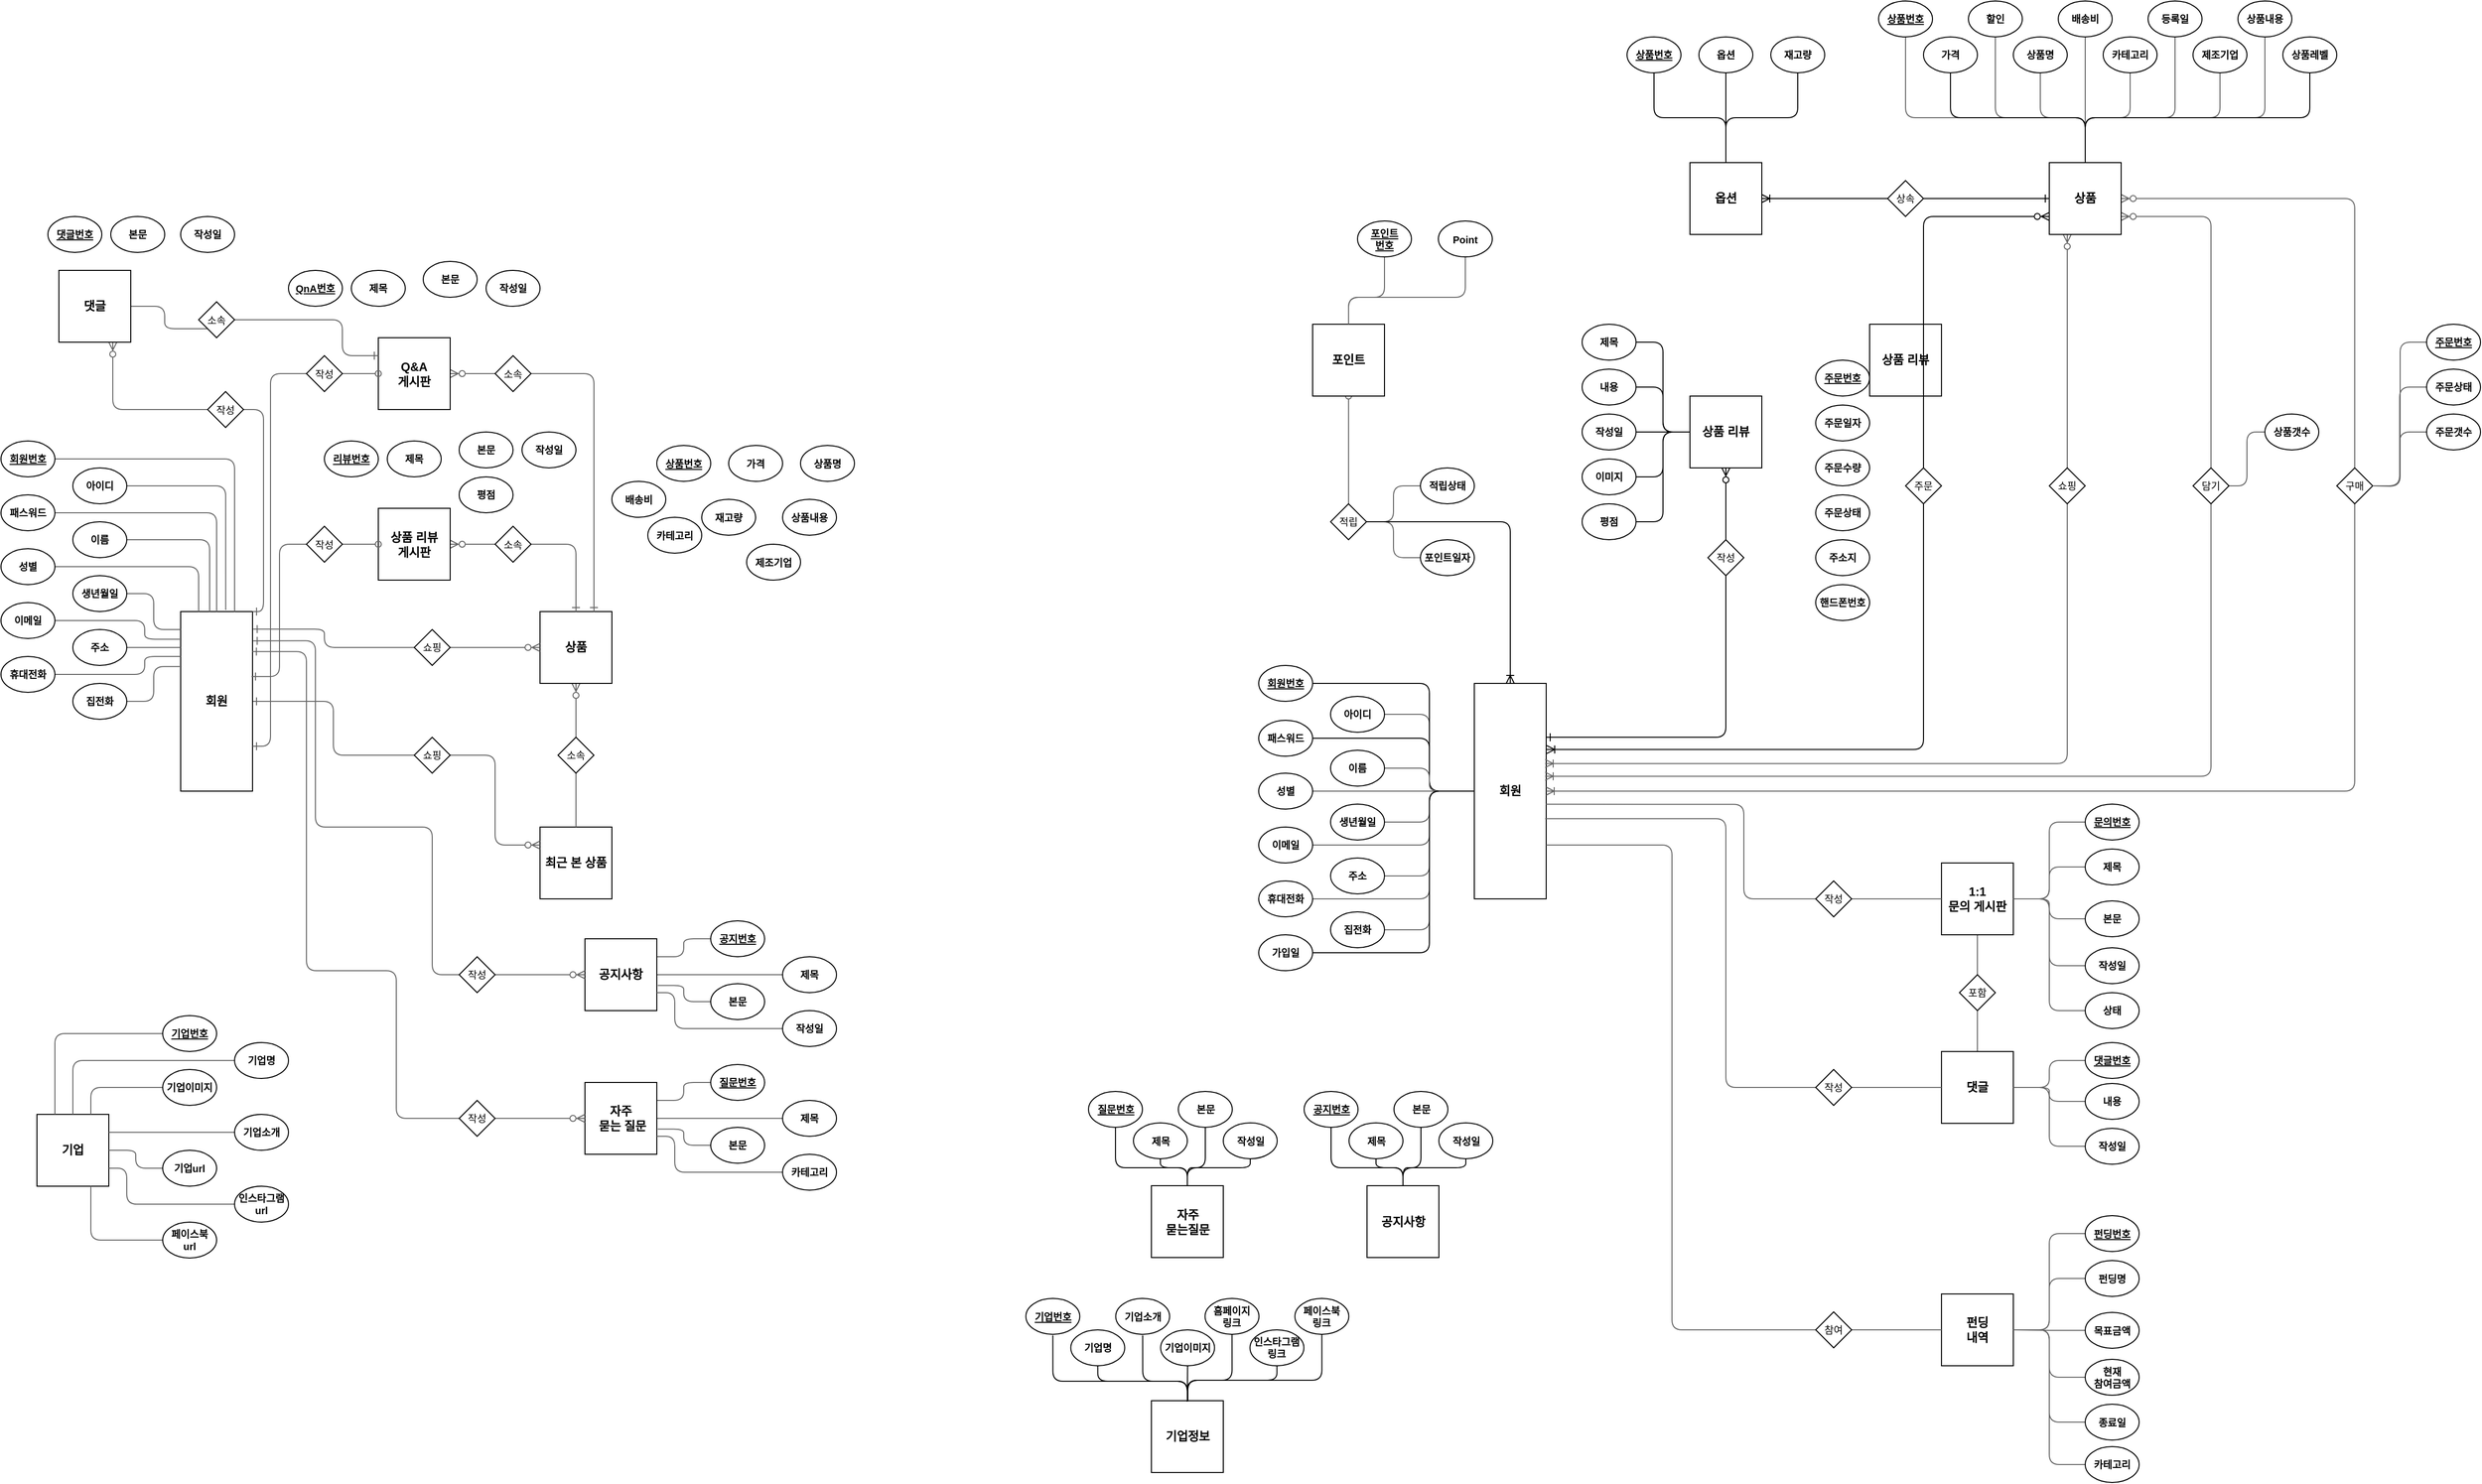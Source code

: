 <mxfile version="14.2.4" type="device"><diagram id="R2lEEEUBdFMjLlhIrx00" name="Page-1"><mxGraphModel dx="1540" dy="1880" grid="1" gridSize="9" guides="1" tooltips="1" connect="1" arrows="1" fold="1" page="1" pageScale="1" pageWidth="1390" pageHeight="980" math="0" shadow="0" extFonts="Permanent Marker^https://fonts.googleapis.com/css?family=Permanent+Marker"><root><mxCell id="0"/><mxCell id="1" parent="0"/><mxCell id="vzyWpnNE-KDhbX4Y6A_q-192" style="edgeStyle=orthogonalEdgeStyle;rounded=1;orthogonalLoop=1;jettySize=auto;html=1;startArrow=ERone;startFill=0;endArrow=none;endFill=0;strokeColor=#666666;fontSize=10;" parent="1" source="vzyWpnNE-KDhbX4Y6A_q-2" target="vzyWpnNE-KDhbX4Y6A_q-191" edge="1"><mxGeometry relative="1" as="geometry"/></mxCell><mxCell id="vzyWpnNE-KDhbX4Y6A_q-2" value="회원" style="rounded=0;whiteSpace=wrap;html=1;fontStyle=1" parent="1" vertex="1"><mxGeometry x="216" y="324" width="72" height="180" as="geometry"/></mxCell><mxCell id="vzyWpnNE-KDhbX4Y6A_q-189" style="edgeStyle=orthogonalEdgeStyle;rounded=1;orthogonalLoop=1;jettySize=auto;html=1;exitX=0.5;exitY=1;exitDx=0;exitDy=0;entryX=0.5;entryY=0;entryDx=0;entryDy=0;startArrow=ERzeroToMany;startFill=1;endArrow=none;endFill=0;strokeColor=#666666;fontSize=10;" parent="1" source="vzyWpnNE-KDhbX4Y6A_q-3" target="vzyWpnNE-KDhbX4Y6A_q-188" edge="1"><mxGeometry relative="1" as="geometry"/></mxCell><mxCell id="vzyWpnNE-KDhbX4Y6A_q-3" value="상품" style="rounded=0;whiteSpace=wrap;html=1;fontStyle=1" parent="1" vertex="1"><mxGeometry x="576" y="324" width="72" height="72" as="geometry"/></mxCell><mxCell id="vzyWpnNE-KDhbX4Y6A_q-128" style="edgeStyle=orthogonalEdgeStyle;rounded=1;orthogonalLoop=1;jettySize=auto;html=1;exitX=1;exitY=0.5;exitDx=0;exitDy=0;entryX=0.627;entryY=-0.008;entryDx=0;entryDy=0;entryPerimeter=0;startArrow=none;startFill=0;endArrow=none;endFill=0;strokeColor=#666666;fontSize=10;" parent="1" source="vzyWpnNE-KDhbX4Y6A_q-5" target="vzyWpnNE-KDhbX4Y6A_q-2" edge="1"><mxGeometry relative="1" as="geometry"/></mxCell><mxCell id="vzyWpnNE-KDhbX4Y6A_q-5" value="아이디" style="ellipse;whiteSpace=wrap;html=1;fontSize=10;fontStyle=1" parent="1" vertex="1"><mxGeometry x="108" y="180" width="54" height="36" as="geometry"/></mxCell><mxCell id="vzyWpnNE-KDhbX4Y6A_q-129" style="edgeStyle=orthogonalEdgeStyle;rounded=1;orthogonalLoop=1;jettySize=auto;html=1;exitX=1;exitY=0.5;exitDx=0;exitDy=0;entryX=0.25;entryY=0;entryDx=0;entryDy=0;startArrow=none;startFill=0;endArrow=none;endFill=0;strokeColor=#666666;fontSize=10;" parent="1" source="vzyWpnNE-KDhbX4Y6A_q-9" target="vzyWpnNE-KDhbX4Y6A_q-2" edge="1"><mxGeometry relative="1" as="geometry"/></mxCell><mxCell id="vzyWpnNE-KDhbX4Y6A_q-9" value="성별" style="ellipse;whiteSpace=wrap;html=1;fontSize=10;fontStyle=1" parent="1" vertex="1"><mxGeometry x="36" y="261" width="54" height="36" as="geometry"/></mxCell><mxCell id="vzyWpnNE-KDhbX4Y6A_q-132" style="edgeStyle=orthogonalEdgeStyle;rounded=1;orthogonalLoop=1;jettySize=auto;html=1;exitX=1;exitY=0.5;exitDx=0;exitDy=0;entryX=0;entryY=0.2;entryDx=0;entryDy=0;entryPerimeter=0;startArrow=none;startFill=0;endArrow=none;endFill=0;strokeColor=#666666;fontSize=10;" parent="1" source="vzyWpnNE-KDhbX4Y6A_q-10" target="vzyWpnNE-KDhbX4Y6A_q-2" edge="1"><mxGeometry relative="1" as="geometry"/></mxCell><mxCell id="vzyWpnNE-KDhbX4Y6A_q-10" value="주소" style="ellipse;whiteSpace=wrap;html=1;fontSize=10;fontStyle=1" parent="1" vertex="1"><mxGeometry x="108" y="342" width="54" height="36" as="geometry"/></mxCell><mxCell id="vzyWpnNE-KDhbX4Y6A_q-133" style="edgeStyle=orthogonalEdgeStyle;rounded=1;orthogonalLoop=1;jettySize=auto;html=1;exitX=1;exitY=0.5;exitDx=0;exitDy=0;entryX=0;entryY=0.25;entryDx=0;entryDy=0;startArrow=none;startFill=0;endArrow=none;endFill=0;strokeColor=#666666;fontSize=10;" parent="1" source="vzyWpnNE-KDhbX4Y6A_q-11" target="vzyWpnNE-KDhbX4Y6A_q-2" edge="1"><mxGeometry relative="1" as="geometry"><Array as="points"><mxPoint x="180" y="387"/><mxPoint x="180" y="369"/></Array></mxGeometry></mxCell><mxCell id="vzyWpnNE-KDhbX4Y6A_q-11" value="휴대전화" style="ellipse;whiteSpace=wrap;html=1;fontSize=10;fontStyle=1" parent="1" vertex="1"><mxGeometry x="36" y="369" width="54" height="36" as="geometry"/></mxCell><mxCell id="vzyWpnNE-KDhbX4Y6A_q-134" style="edgeStyle=orthogonalEdgeStyle;rounded=1;orthogonalLoop=1;jettySize=auto;html=1;exitX=1;exitY=0.5;exitDx=0;exitDy=0;entryX=0.014;entryY=0.306;entryDx=0;entryDy=0;entryPerimeter=0;startArrow=none;startFill=0;endArrow=none;endFill=0;strokeColor=#666666;fontSize=10;" parent="1" source="vzyWpnNE-KDhbX4Y6A_q-12" target="vzyWpnNE-KDhbX4Y6A_q-2" edge="1"><mxGeometry relative="1" as="geometry"/></mxCell><mxCell id="vzyWpnNE-KDhbX4Y6A_q-12" value="집전화" style="ellipse;whiteSpace=wrap;html=1;fontSize=10;fontStyle=1" parent="1" vertex="1"><mxGeometry x="108" y="396" width="54" height="36" as="geometry"/></mxCell><mxCell id="vzyWpnNE-KDhbX4Y6A_q-23" style="edgeStyle=orthogonalEdgeStyle;rounded=1;orthogonalLoop=1;jettySize=auto;html=1;exitX=1;exitY=0.5;exitDx=0;exitDy=0;entryX=0;entryY=0.5;entryDx=0;entryDy=0;endArrow=ERzeroToMany;endFill=1;strokeColor=#666666;fontSize=10;" parent="1" source="vzyWpnNE-KDhbX4Y6A_q-21" target="vzyWpnNE-KDhbX4Y6A_q-3" edge="1"><mxGeometry relative="1" as="geometry"/></mxCell><mxCell id="vzyWpnNE-KDhbX4Y6A_q-135" style="edgeStyle=orthogonalEdgeStyle;rounded=1;orthogonalLoop=1;jettySize=auto;html=1;entryX=1.009;entryY=0.098;entryDx=0;entryDy=0;entryPerimeter=0;startArrow=none;startFill=0;endArrow=ERone;endFill=0;strokeColor=#666666;fontSize=10;" parent="1" source="vzyWpnNE-KDhbX4Y6A_q-21" target="vzyWpnNE-KDhbX4Y6A_q-2" edge="1"><mxGeometry relative="1" as="geometry"><Array as="points"><mxPoint x="360" y="360"/><mxPoint x="360" y="342"/></Array></mxGeometry></mxCell><mxCell id="vzyWpnNE-KDhbX4Y6A_q-21" value="쇼핑" style="rhombus;whiteSpace=wrap;html=1;fontSize=10;" parent="1" vertex="1"><mxGeometry x="450" y="342" width="36" height="36" as="geometry"/></mxCell><mxCell id="vzyWpnNE-KDhbX4Y6A_q-31" style="edgeStyle=orthogonalEdgeStyle;rounded=1;orthogonalLoop=1;jettySize=auto;html=1;exitX=1;exitY=0.5;exitDx=0;exitDy=0;entryX=0.75;entryY=0;entryDx=0;entryDy=0;endArrow=none;endFill=0;strokeColor=#666666;fontSize=10;" parent="1" source="vzyWpnNE-KDhbX4Y6A_q-24" target="vzyWpnNE-KDhbX4Y6A_q-2" edge="1"><mxGeometry relative="1" as="geometry"/></mxCell><mxCell id="vzyWpnNE-KDhbX4Y6A_q-24" value="회원번호" style="ellipse;whiteSpace=wrap;html=1;fontSize=10;fontStyle=5" parent="1" vertex="1"><mxGeometry x="36" y="153" width="54" height="36" as="geometry"/></mxCell><mxCell id="vzyWpnNE-KDhbX4Y6A_q-33" style="edgeStyle=orthogonalEdgeStyle;rounded=1;orthogonalLoop=1;jettySize=auto;html=1;exitX=1;exitY=0.5;exitDx=0;exitDy=0;endArrow=none;endFill=0;strokeColor=#666666;fontSize=10;" parent="1" source="vzyWpnNE-KDhbX4Y6A_q-25" target="vzyWpnNE-KDhbX4Y6A_q-2" edge="1"><mxGeometry relative="1" as="geometry"/></mxCell><mxCell id="vzyWpnNE-KDhbX4Y6A_q-25" value="패스워드" style="ellipse;whiteSpace=wrap;html=1;fontSize=10;fontStyle=1" parent="1" vertex="1"><mxGeometry x="36" y="207" width="54" height="36" as="geometry"/></mxCell><mxCell id="vzyWpnNE-KDhbX4Y6A_q-75" style="edgeStyle=orthogonalEdgeStyle;rounded=1;orthogonalLoop=1;jettySize=auto;html=1;exitX=1;exitY=0.5;exitDx=0;exitDy=0;entryX=0.403;entryY=0;entryDx=0;entryDy=0;entryPerimeter=0;startArrow=none;startFill=0;endArrow=none;endFill=0;strokeColor=#666666;fontSize=10;" parent="1" source="vzyWpnNE-KDhbX4Y6A_q-27" target="vzyWpnNE-KDhbX4Y6A_q-2" edge="1"><mxGeometry relative="1" as="geometry"/></mxCell><mxCell id="vzyWpnNE-KDhbX4Y6A_q-27" value="이름" style="ellipse;whiteSpace=wrap;html=1;fontSize=10;fontStyle=1" parent="1" vertex="1"><mxGeometry x="108" y="234" width="54" height="36" as="geometry"/></mxCell><mxCell id="vzyWpnNE-KDhbX4Y6A_q-130" style="edgeStyle=orthogonalEdgeStyle;rounded=1;orthogonalLoop=1;jettySize=auto;html=1;exitX=1;exitY=0.5;exitDx=0;exitDy=0;entryX=0;entryY=0.1;entryDx=0;entryDy=0;entryPerimeter=0;startArrow=none;startFill=0;endArrow=none;endFill=0;strokeColor=#666666;fontSize=10;" parent="1" source="vzyWpnNE-KDhbX4Y6A_q-28" target="vzyWpnNE-KDhbX4Y6A_q-2" edge="1"><mxGeometry relative="1" as="geometry"/></mxCell><mxCell id="vzyWpnNE-KDhbX4Y6A_q-28" value="생년월일" style="ellipse;whiteSpace=wrap;html=1;fontSize=10;fontStyle=1" parent="1" vertex="1"><mxGeometry x="108" y="288" width="54" height="36" as="geometry"/></mxCell><mxCell id="vzyWpnNE-KDhbX4Y6A_q-131" style="edgeStyle=orthogonalEdgeStyle;rounded=1;orthogonalLoop=1;jettySize=auto;html=1;entryX=0.014;entryY=0.154;entryDx=0;entryDy=0;entryPerimeter=0;startArrow=none;startFill=0;endArrow=none;endFill=0;strokeColor=#666666;fontSize=10;" parent="1" source="vzyWpnNE-KDhbX4Y6A_q-29" target="vzyWpnNE-KDhbX4Y6A_q-2" edge="1"><mxGeometry relative="1" as="geometry"><Array as="points"><mxPoint x="180" y="333"/><mxPoint x="180" y="352"/></Array></mxGeometry></mxCell><mxCell id="vzyWpnNE-KDhbX4Y6A_q-29" value="이메일" style="ellipse;whiteSpace=wrap;html=1;fontSize=10;fontStyle=1" parent="1" vertex="1"><mxGeometry x="36" y="315" width="54" height="36" as="geometry"/></mxCell><mxCell id="vzyWpnNE-KDhbX4Y6A_q-47" value="상품명" style="ellipse;whiteSpace=wrap;html=1;fontSize=10;fontStyle=1" parent="1" vertex="1"><mxGeometry x="837" y="157.5" width="54" height="36" as="geometry"/></mxCell><mxCell id="vzyWpnNE-KDhbX4Y6A_q-48" value="제조기업" style="ellipse;whiteSpace=wrap;html=1;fontSize=10;fontStyle=1" parent="1" vertex="1"><mxGeometry x="783" y="256.5" width="54" height="36" as="geometry"/></mxCell><mxCell id="vzyWpnNE-KDhbX4Y6A_q-52" value="상품번호" style="ellipse;whiteSpace=wrap;html=1;fontSize=10;fontStyle=5" parent="1" vertex="1"><mxGeometry x="693" y="157.5" width="54" height="36" as="geometry"/></mxCell><mxCell id="vzyWpnNE-KDhbX4Y6A_q-53" value="가격" style="ellipse;whiteSpace=wrap;html=1;fontSize=10;fontStyle=1" parent="1" vertex="1"><mxGeometry x="765" y="157.5" width="54" height="36" as="geometry"/></mxCell><mxCell id="vzyWpnNE-KDhbX4Y6A_q-54" value="재고량" style="ellipse;whiteSpace=wrap;html=1;fontSize=10;fontStyle=1" parent="1" vertex="1"><mxGeometry x="738" y="211.5" width="54" height="36" as="geometry"/></mxCell><mxCell id="vzyWpnNE-KDhbX4Y6A_q-55" value="카테고리" style="ellipse;whiteSpace=wrap;html=1;fontSize=10;fontStyle=1" parent="1" vertex="1"><mxGeometry x="684" y="229.5" width="54" height="36" as="geometry"/></mxCell><mxCell id="vzyWpnNE-KDhbX4Y6A_q-68" value="상품내용" style="ellipse;whiteSpace=wrap;html=1;fontSize=10;fontStyle=1" parent="1" vertex="1"><mxGeometry x="819" y="211.5" width="54" height="36" as="geometry"/></mxCell><mxCell id="vzyWpnNE-KDhbX4Y6A_q-90" style="edgeStyle=orthogonalEdgeStyle;rounded=1;orthogonalLoop=1;jettySize=auto;html=1;exitX=1;exitY=0.25;exitDx=0;exitDy=0;startArrow=none;startFill=0;endArrow=none;endFill=0;strokeColor=#666666;fontSize=10;" parent="1" source="vzyWpnNE-KDhbX4Y6A_q-74" target="vzyWpnNE-KDhbX4Y6A_q-82" edge="1"><mxGeometry relative="1" as="geometry"/></mxCell><mxCell id="vzyWpnNE-KDhbX4Y6A_q-91" style="edgeStyle=orthogonalEdgeStyle;rounded=1;orthogonalLoop=1;jettySize=auto;html=1;exitX=1;exitY=0.5;exitDx=0;exitDy=0;entryX=0;entryY=0.5;entryDx=0;entryDy=0;startArrow=none;startFill=0;endArrow=none;endFill=0;strokeColor=#666666;fontSize=10;" parent="1" source="vzyWpnNE-KDhbX4Y6A_q-74" target="vzyWpnNE-KDhbX4Y6A_q-83" edge="1"><mxGeometry relative="1" as="geometry"/></mxCell><mxCell id="vzyWpnNE-KDhbX4Y6A_q-74" value="공지사항" style="rounded=0;whiteSpace=wrap;html=1;fontStyle=1" parent="1" vertex="1"><mxGeometry x="621" y="652" width="72" height="72" as="geometry"/></mxCell><mxCell id="vzyWpnNE-KDhbX4Y6A_q-81" style="edgeStyle=orthogonalEdgeStyle;rounded=1;orthogonalLoop=1;jettySize=auto;html=1;exitX=1;exitY=0.5;exitDx=0;exitDy=0;entryX=0;entryY=0.5;entryDx=0;entryDy=0;startArrow=none;startFill=0;endArrow=ERzeroToMany;endFill=1;strokeColor=#666666;fontSize=10;" parent="1" source="vzyWpnNE-KDhbX4Y6A_q-78" target="vzyWpnNE-KDhbX4Y6A_q-74" edge="1"><mxGeometry relative="1" as="geometry"/></mxCell><mxCell id="vzyWpnNE-KDhbX4Y6A_q-136" style="edgeStyle=orthogonalEdgeStyle;rounded=1;orthogonalLoop=1;jettySize=auto;html=1;entryX=1.009;entryY=0.163;entryDx=0;entryDy=0;entryPerimeter=0;startArrow=none;startFill=0;endArrow=ERone;endFill=0;strokeColor=#666666;fontSize=10;" parent="1" source="vzyWpnNE-KDhbX4Y6A_q-78" target="vzyWpnNE-KDhbX4Y6A_q-2" edge="1"><mxGeometry relative="1" as="geometry"><Array as="points"><mxPoint x="468" y="688"/><mxPoint x="468" y="540"/><mxPoint x="351" y="540"/><mxPoint x="351" y="353"/></Array></mxGeometry></mxCell><mxCell id="vzyWpnNE-KDhbX4Y6A_q-78" value="작성" style="rhombus;whiteSpace=wrap;html=1;fontSize=10;" parent="1" vertex="1"><mxGeometry x="495" y="670" width="36" height="36" as="geometry"/></mxCell><mxCell id="vzyWpnNE-KDhbX4Y6A_q-82" value="공지번호" style="ellipse;whiteSpace=wrap;html=1;fontSize=10;fontStyle=5" parent="1" vertex="1"><mxGeometry x="747" y="634" width="54" height="36" as="geometry"/></mxCell><mxCell id="vzyWpnNE-KDhbX4Y6A_q-83" value="제목" style="ellipse;whiteSpace=wrap;html=1;fontSize=10;fontStyle=1" parent="1" vertex="1"><mxGeometry x="819" y="670" width="54" height="36" as="geometry"/></mxCell><mxCell id="vzyWpnNE-KDhbX4Y6A_q-97" style="edgeStyle=orthogonalEdgeStyle;rounded=1;orthogonalLoop=1;jettySize=auto;html=1;exitX=0;exitY=0.5;exitDx=0;exitDy=0;entryX=1.014;entryY=0.65;entryDx=0;entryDy=0;entryPerimeter=0;startArrow=none;startFill=0;endArrow=none;endFill=0;strokeColor=#666666;fontSize=10;" parent="1" source="vzyWpnNE-KDhbX4Y6A_q-84" target="vzyWpnNE-KDhbX4Y6A_q-74" edge="1"><mxGeometry relative="1" as="geometry"/></mxCell><mxCell id="vzyWpnNE-KDhbX4Y6A_q-84" value="본문" style="ellipse;whiteSpace=wrap;html=1;fontSize=10;fontStyle=1" parent="1" vertex="1"><mxGeometry x="747" y="697" width="54" height="36" as="geometry"/></mxCell><mxCell id="vzyWpnNE-KDhbX4Y6A_q-96" style="edgeStyle=orthogonalEdgeStyle;rounded=1;orthogonalLoop=1;jettySize=auto;html=1;exitX=0;exitY=0.5;exitDx=0;exitDy=0;entryX=1;entryY=0.75;entryDx=0;entryDy=0;startArrow=none;startFill=0;endArrow=none;endFill=0;strokeColor=#666666;fontSize=10;" parent="1" source="vzyWpnNE-KDhbX4Y6A_q-85" target="vzyWpnNE-KDhbX4Y6A_q-74" edge="1"><mxGeometry relative="1" as="geometry"><Array as="points"><mxPoint x="711" y="742"/><mxPoint x="711" y="706"/></Array></mxGeometry></mxCell><mxCell id="vzyWpnNE-KDhbX4Y6A_q-85" value="작성일" style="ellipse;whiteSpace=wrap;html=1;fontSize=10;fontStyle=1" parent="1" vertex="1"><mxGeometry x="819" y="724" width="54" height="36" as="geometry"/></mxCell><mxCell id="vzyWpnNE-KDhbX4Y6A_q-99" style="edgeStyle=orthogonalEdgeStyle;rounded=1;orthogonalLoop=1;jettySize=auto;html=1;exitX=1;exitY=0.25;exitDx=0;exitDy=0;startArrow=none;startFill=0;endArrow=none;endFill=0;strokeColor=#666666;fontSize=10;" parent="1" source="vzyWpnNE-KDhbX4Y6A_q-101" target="vzyWpnNE-KDhbX4Y6A_q-104" edge="1"><mxGeometry relative="1" as="geometry"/></mxCell><mxCell id="vzyWpnNE-KDhbX4Y6A_q-100" style="edgeStyle=orthogonalEdgeStyle;rounded=1;orthogonalLoop=1;jettySize=auto;html=1;exitX=1;exitY=0.5;exitDx=0;exitDy=0;entryX=0;entryY=0.5;entryDx=0;entryDy=0;startArrow=none;startFill=0;endArrow=none;endFill=0;strokeColor=#666666;fontSize=10;" parent="1" source="vzyWpnNE-KDhbX4Y6A_q-101" target="vzyWpnNE-KDhbX4Y6A_q-105" edge="1"><mxGeometry relative="1" as="geometry"/></mxCell><mxCell id="vzyWpnNE-KDhbX4Y6A_q-101" value="자주&lt;br&gt;&amp;nbsp;묻는 질문" style="rounded=0;whiteSpace=wrap;html=1;fontStyle=1" parent="1" vertex="1"><mxGeometry x="621" y="796" width="72" height="72" as="geometry"/></mxCell><mxCell id="vzyWpnNE-KDhbX4Y6A_q-102" style="edgeStyle=orthogonalEdgeStyle;rounded=1;orthogonalLoop=1;jettySize=auto;html=1;exitX=1;exitY=0.5;exitDx=0;exitDy=0;entryX=0;entryY=0.5;entryDx=0;entryDy=0;startArrow=none;startFill=0;endArrow=ERzeroToMany;endFill=1;strokeColor=#666666;fontSize=10;" parent="1" source="vzyWpnNE-KDhbX4Y6A_q-103" target="vzyWpnNE-KDhbX4Y6A_q-101" edge="1"><mxGeometry relative="1" as="geometry"/></mxCell><mxCell id="vzyWpnNE-KDhbX4Y6A_q-138" style="edgeStyle=orthogonalEdgeStyle;rounded=1;orthogonalLoop=1;jettySize=auto;html=1;entryX=0.998;entryY=0.223;entryDx=0;entryDy=0;entryPerimeter=0;startArrow=none;startFill=0;endArrow=ERone;endFill=0;strokeColor=#666666;fontSize=10;" parent="1" source="vzyWpnNE-KDhbX4Y6A_q-103" target="vzyWpnNE-KDhbX4Y6A_q-2" edge="1"><mxGeometry relative="1" as="geometry"><Array as="points"><mxPoint x="432" y="832"/><mxPoint x="432" y="684"/><mxPoint x="342" y="684"/><mxPoint x="342" y="364"/></Array></mxGeometry></mxCell><mxCell id="vzyWpnNE-KDhbX4Y6A_q-103" value="작성" style="rhombus;whiteSpace=wrap;html=1;fontSize=10;" parent="1" vertex="1"><mxGeometry x="495" y="814" width="36" height="36" as="geometry"/></mxCell><mxCell id="vzyWpnNE-KDhbX4Y6A_q-104" value="질문번호" style="ellipse;whiteSpace=wrap;html=1;fontSize=10;fontStyle=5" parent="1" vertex="1"><mxGeometry x="747" y="778" width="54" height="36" as="geometry"/></mxCell><mxCell id="vzyWpnNE-KDhbX4Y6A_q-105" value="제목" style="ellipse;whiteSpace=wrap;html=1;fontSize=10;fontStyle=1" parent="1" vertex="1"><mxGeometry x="819" y="814" width="54" height="36" as="geometry"/></mxCell><mxCell id="vzyWpnNE-KDhbX4Y6A_q-106" style="edgeStyle=orthogonalEdgeStyle;rounded=1;orthogonalLoop=1;jettySize=auto;html=1;exitX=0;exitY=0.5;exitDx=0;exitDy=0;entryX=1.014;entryY=0.65;entryDx=0;entryDy=0;entryPerimeter=0;startArrow=none;startFill=0;endArrow=none;endFill=0;strokeColor=#666666;fontSize=10;" parent="1" source="vzyWpnNE-KDhbX4Y6A_q-107" target="vzyWpnNE-KDhbX4Y6A_q-101" edge="1"><mxGeometry relative="1" as="geometry"/></mxCell><mxCell id="vzyWpnNE-KDhbX4Y6A_q-107" value="본문" style="ellipse;whiteSpace=wrap;html=1;fontSize=10;fontStyle=1" parent="1" vertex="1"><mxGeometry x="747" y="841" width="54" height="36" as="geometry"/></mxCell><mxCell id="vzyWpnNE-KDhbX4Y6A_q-108" style="edgeStyle=orthogonalEdgeStyle;rounded=1;orthogonalLoop=1;jettySize=auto;html=1;exitX=0;exitY=0.5;exitDx=0;exitDy=0;entryX=1;entryY=0.75;entryDx=0;entryDy=0;startArrow=none;startFill=0;endArrow=none;endFill=0;strokeColor=#666666;fontSize=10;" parent="1" source="vzyWpnNE-KDhbX4Y6A_q-109" target="vzyWpnNE-KDhbX4Y6A_q-101" edge="1"><mxGeometry relative="1" as="geometry"><Array as="points"><mxPoint x="711" y="886"/><mxPoint x="711" y="850"/></Array></mxGeometry></mxCell><mxCell id="vzyWpnNE-KDhbX4Y6A_q-109" value="카테고리" style="ellipse;whiteSpace=wrap;html=1;fontSize=10;fontStyle=1" parent="1" vertex="1"><mxGeometry x="819" y="868" width="54" height="36" as="geometry"/></mxCell><mxCell id="vzyWpnNE-KDhbX4Y6A_q-163" value="기업" style="rounded=0;whiteSpace=wrap;html=1;fontStyle=1" parent="1" vertex="1"><mxGeometry x="72" y="828" width="72" height="72" as="geometry"/></mxCell><mxCell id="vzyWpnNE-KDhbX4Y6A_q-164" style="edgeStyle=orthogonalEdgeStyle;rounded=1;orthogonalLoop=1;jettySize=auto;html=1;exitX=0;exitY=0.5;exitDx=0;exitDy=0;endArrow=none;endFill=0;strokeColor=#666666;fontSize=10;" parent="1" source="vzyWpnNE-KDhbX4Y6A_q-165" target="vzyWpnNE-KDhbX4Y6A_q-163" edge="1"><mxGeometry relative="1" as="geometry"/></mxCell><mxCell id="vzyWpnNE-KDhbX4Y6A_q-165" value="기업명" style="ellipse;whiteSpace=wrap;html=1;fontSize=10;fontStyle=1" parent="1" vertex="1"><mxGeometry x="270" y="756" width="54" height="36" as="geometry"/></mxCell><mxCell id="vzyWpnNE-KDhbX4Y6A_q-166" style="edgeStyle=orthogonalEdgeStyle;rounded=1;orthogonalLoop=1;jettySize=auto;html=1;exitX=0;exitY=0.5;exitDx=0;exitDy=0;entryX=1;entryY=0.75;entryDx=0;entryDy=0;startArrow=none;startFill=0;endArrow=none;endFill=0;strokeColor=#666666;fontSize=10;" parent="1" source="vzyWpnNE-KDhbX4Y6A_q-167" target="vzyWpnNE-KDhbX4Y6A_q-163" edge="1"><mxGeometry relative="1" as="geometry"><Array as="points"><mxPoint x="162" y="918"/><mxPoint x="162" y="882"/></Array></mxGeometry></mxCell><mxCell id="vzyWpnNE-KDhbX4Y6A_q-167" value="인스타그램url" style="ellipse;whiteSpace=wrap;html=1;fontSize=10;fontStyle=1" parent="1" vertex="1"><mxGeometry x="270" y="900" width="54" height="36" as="geometry"/></mxCell><mxCell id="vzyWpnNE-KDhbX4Y6A_q-168" style="edgeStyle=orthogonalEdgeStyle;rounded=1;orthogonalLoop=1;jettySize=auto;html=1;exitX=0;exitY=0.5;exitDx=0;exitDy=0;entryX=0.25;entryY=0;entryDx=0;entryDy=0;endArrow=none;endFill=0;strokeColor=#666666;fontSize=10;" parent="1" source="vzyWpnNE-KDhbX4Y6A_q-169" target="vzyWpnNE-KDhbX4Y6A_q-163" edge="1"><mxGeometry relative="1" as="geometry"/></mxCell><mxCell id="vzyWpnNE-KDhbX4Y6A_q-169" value="기업번호" style="ellipse;whiteSpace=wrap;html=1;fontSize=10;fontStyle=5" parent="1" vertex="1"><mxGeometry x="198" y="729" width="54" height="36" as="geometry"/></mxCell><mxCell id="vzyWpnNE-KDhbX4Y6A_q-170" style="edgeStyle=orthogonalEdgeStyle;rounded=1;orthogonalLoop=1;jettySize=auto;html=1;exitX=0;exitY=0.5;exitDx=0;exitDy=0;entryX=0.75;entryY=0;entryDx=0;entryDy=0;endArrow=none;endFill=0;strokeColor=#666666;fontSize=10;" parent="1" source="vzyWpnNE-KDhbX4Y6A_q-171" target="vzyWpnNE-KDhbX4Y6A_q-163" edge="1"><mxGeometry relative="1" as="geometry"/></mxCell><mxCell id="vzyWpnNE-KDhbX4Y6A_q-171" value="기업이미지" style="ellipse;whiteSpace=wrap;html=1;fontSize=10;fontStyle=1" parent="1" vertex="1"><mxGeometry x="198" y="783" width="54" height="36" as="geometry"/></mxCell><mxCell id="vzyWpnNE-KDhbX4Y6A_q-172" style="edgeStyle=orthogonalEdgeStyle;rounded=1;orthogonalLoop=1;jettySize=auto;html=1;exitX=0;exitY=0.5;exitDx=0;exitDy=0;entryX=1;entryY=0.5;entryDx=0;entryDy=0;startArrow=none;startFill=0;endArrow=none;endFill=0;strokeColor=#666666;fontSize=10;" parent="1" source="vzyWpnNE-KDhbX4Y6A_q-173" target="vzyWpnNE-KDhbX4Y6A_q-163" edge="1"><mxGeometry relative="1" as="geometry"/></mxCell><mxCell id="vzyWpnNE-KDhbX4Y6A_q-173" value="기업url" style="ellipse;whiteSpace=wrap;html=1;fontSize=10;fontStyle=1" parent="1" vertex="1"><mxGeometry x="198" y="864" width="54" height="36" as="geometry"/></mxCell><mxCell id="vzyWpnNE-KDhbX4Y6A_q-174" style="edgeStyle=orthogonalEdgeStyle;rounded=1;orthogonalLoop=1;jettySize=auto;html=1;exitX=0;exitY=0.5;exitDx=0;exitDy=0;entryX=0.75;entryY=1;entryDx=0;entryDy=0;endArrow=none;endFill=0;strokeColor=#666666;fontSize=10;" parent="1" source="vzyWpnNE-KDhbX4Y6A_q-175" target="vzyWpnNE-KDhbX4Y6A_q-163" edge="1"><mxGeometry relative="1" as="geometry"/></mxCell><mxCell id="vzyWpnNE-KDhbX4Y6A_q-175" value="페이스북&lt;br&gt;url" style="ellipse;whiteSpace=wrap;html=1;fontSize=10;fontStyle=1" parent="1" vertex="1"><mxGeometry x="198" y="936" width="54" height="36" as="geometry"/></mxCell><mxCell id="vzyWpnNE-KDhbX4Y6A_q-176" style="edgeStyle=orthogonalEdgeStyle;rounded=1;orthogonalLoop=1;jettySize=auto;html=1;exitX=0;exitY=0.5;exitDx=0;exitDy=0;entryX=1;entryY=0.25;entryDx=0;entryDy=0;startArrow=none;startFill=0;endArrow=none;endFill=0;strokeColor=#666666;fontSize=10;" parent="1" source="vzyWpnNE-KDhbX4Y6A_q-177" target="vzyWpnNE-KDhbX4Y6A_q-163" edge="1"><mxGeometry relative="1" as="geometry"/></mxCell><mxCell id="vzyWpnNE-KDhbX4Y6A_q-177" value="기업소개" style="ellipse;whiteSpace=wrap;html=1;fontSize=10;fontStyle=1" parent="1" vertex="1"><mxGeometry x="270" y="828" width="54" height="36" as="geometry"/></mxCell><mxCell id="vzyWpnNE-KDhbX4Y6A_q-181" value="최근 본 상품" style="rounded=0;whiteSpace=wrap;html=1;fontStyle=1" parent="1" vertex="1"><mxGeometry x="576" y="540" width="72" height="72" as="geometry"/></mxCell><mxCell id="vzyWpnNE-KDhbX4Y6A_q-190" style="edgeStyle=orthogonalEdgeStyle;rounded=1;orthogonalLoop=1;jettySize=auto;html=1;exitX=0.5;exitY=1;exitDx=0;exitDy=0;entryX=0.5;entryY=0;entryDx=0;entryDy=0;startArrow=none;startFill=0;endArrow=none;endFill=0;strokeColor=#666666;fontSize=10;" parent="1" source="vzyWpnNE-KDhbX4Y6A_q-188" target="vzyWpnNE-KDhbX4Y6A_q-181" edge="1"><mxGeometry relative="1" as="geometry"/></mxCell><mxCell id="vzyWpnNE-KDhbX4Y6A_q-188" value="소속" style="rhombus;whiteSpace=wrap;html=1;fontSize=10;" parent="1" vertex="1"><mxGeometry x="594" y="450" width="36" height="36" as="geometry"/></mxCell><mxCell id="vzyWpnNE-KDhbX4Y6A_q-193" style="edgeStyle=orthogonalEdgeStyle;rounded=1;orthogonalLoop=1;jettySize=auto;html=1;exitX=1;exitY=0.5;exitDx=0;exitDy=0;entryX=0;entryY=0.25;entryDx=0;entryDy=0;startArrow=none;startFill=0;endArrow=ERzeroToMany;endFill=1;strokeColor=#666666;fontSize=10;" parent="1" source="vzyWpnNE-KDhbX4Y6A_q-191" target="vzyWpnNE-KDhbX4Y6A_q-181" edge="1"><mxGeometry relative="1" as="geometry"/></mxCell><mxCell id="vzyWpnNE-KDhbX4Y6A_q-191" value="쇼핑" style="rhombus;whiteSpace=wrap;html=1;fontSize=10;" parent="1" vertex="1"><mxGeometry x="450" y="450" width="36" height="36" as="geometry"/></mxCell><mxCell id="vzyWpnNE-KDhbX4Y6A_q-196" value="배송비" style="ellipse;whiteSpace=wrap;html=1;fontSize=10;fontStyle=1" parent="1" vertex="1"><mxGeometry x="648" y="193.5" width="54" height="36" as="geometry"/></mxCell><mxCell id="vzyWpnNE-KDhbX4Y6A_q-202" style="edgeStyle=orthogonalEdgeStyle;rounded=1;orthogonalLoop=1;jettySize=auto;html=1;entryX=0;entryY=0.5;entryDx=0;entryDy=0;startArrow=ERzeroToMany;startFill=1;endArrow=none;endFill=0;strokeColor=#666666;fontSize=10;" parent="1" source="vzyWpnNE-KDhbX4Y6A_q-197" target="vzyWpnNE-KDhbX4Y6A_q-199" edge="1"><mxGeometry relative="1" as="geometry"/></mxCell><mxCell id="vzyWpnNE-KDhbX4Y6A_q-197" value="상품 리뷰&lt;br&gt;게시판" style="rounded=0;whiteSpace=wrap;html=1;fontStyle=1" parent="1" vertex="1"><mxGeometry x="414" y="220.5" width="72" height="72" as="geometry"/></mxCell><mxCell id="vzyWpnNE-KDhbX4Y6A_q-201" style="edgeStyle=orthogonalEdgeStyle;rounded=1;orthogonalLoop=1;jettySize=auto;html=1;exitX=1;exitY=0.5;exitDx=0;exitDy=0;entryX=0.5;entryY=0;entryDx=0;entryDy=0;startArrow=none;startFill=0;endArrow=ERone;endFill=0;strokeColor=#666666;fontSize=10;" parent="1" source="vzyWpnNE-KDhbX4Y6A_q-199" target="vzyWpnNE-KDhbX4Y6A_q-3" edge="1"><mxGeometry relative="1" as="geometry"/></mxCell><mxCell id="vzyWpnNE-KDhbX4Y6A_q-199" value="소속" style="rhombus;whiteSpace=wrap;html=1;fontSize=10;" parent="1" vertex="1"><mxGeometry x="531" y="238.5" width="36" height="36" as="geometry"/></mxCell><mxCell id="vzyWpnNE-KDhbX4Y6A_q-204" style="edgeStyle=orthogonalEdgeStyle;rounded=1;orthogonalLoop=1;jettySize=auto;html=1;entryX=0.986;entryY=0.362;entryDx=0;entryDy=0;entryPerimeter=0;startArrow=none;startFill=0;endArrow=ERone;endFill=0;strokeColor=#666666;fontSize=10;" parent="1" source="vzyWpnNE-KDhbX4Y6A_q-203" target="vzyWpnNE-KDhbX4Y6A_q-2" edge="1"><mxGeometry relative="1" as="geometry"/></mxCell><mxCell id="vzyWpnNE-KDhbX4Y6A_q-205" style="edgeStyle=orthogonalEdgeStyle;rounded=1;orthogonalLoop=1;jettySize=auto;html=1;exitX=1;exitY=0.5;exitDx=0;exitDy=0;entryX=0;entryY=0.5;entryDx=0;entryDy=0;startArrow=none;startFill=0;endArrow=oval;endFill=0;strokeColor=#666666;fontSize=10;" parent="1" source="vzyWpnNE-KDhbX4Y6A_q-203" target="vzyWpnNE-KDhbX4Y6A_q-197" edge="1"><mxGeometry relative="1" as="geometry"><Array as="points"><mxPoint x="396" y="257"/><mxPoint x="396" y="257"/></Array></mxGeometry></mxCell><mxCell id="vzyWpnNE-KDhbX4Y6A_q-203" value="작성" style="rhombus;whiteSpace=wrap;html=1;fontSize=10;" parent="1" vertex="1"><mxGeometry x="342" y="238.5" width="36" height="36" as="geometry"/></mxCell><mxCell id="vzyWpnNE-KDhbX4Y6A_q-207" value="리뷰번호" style="ellipse;whiteSpace=wrap;html=1;fontSize=10;fontStyle=5" parent="1" vertex="1"><mxGeometry x="360" y="153" width="54" height="36" as="geometry"/></mxCell><mxCell id="vzyWpnNE-KDhbX4Y6A_q-208" value="제목" style="ellipse;whiteSpace=wrap;html=1;fontSize=10;fontStyle=1" parent="1" vertex="1"><mxGeometry x="423" y="153" width="54" height="36" as="geometry"/></mxCell><mxCell id="vzyWpnNE-KDhbX4Y6A_q-209" value="평점" style="ellipse;whiteSpace=wrap;html=1;fontSize=10;fontStyle=1" parent="1" vertex="1"><mxGeometry x="495" y="189" width="54" height="36" as="geometry"/></mxCell><mxCell id="vzyWpnNE-KDhbX4Y6A_q-210" value="본문" style="ellipse;whiteSpace=wrap;html=1;fontSize=10;fontStyle=1" parent="1" vertex="1"><mxGeometry x="495" y="144" width="54" height="36" as="geometry"/></mxCell><mxCell id="vzyWpnNE-KDhbX4Y6A_q-211" value="작성일" style="ellipse;whiteSpace=wrap;html=1;fontSize=10;fontStyle=1" parent="1" vertex="1"><mxGeometry x="558" y="144" width="54" height="36" as="geometry"/></mxCell><mxCell id="vzyWpnNE-KDhbX4Y6A_q-212" style="edgeStyle=orthogonalEdgeStyle;rounded=1;orthogonalLoop=1;jettySize=auto;html=1;entryX=0;entryY=0.5;entryDx=0;entryDy=0;startArrow=ERzeroToMany;startFill=1;endArrow=none;endFill=0;strokeColor=#666666;fontSize=10;" parent="1" source="vzyWpnNE-KDhbX4Y6A_q-213" target="vzyWpnNE-KDhbX4Y6A_q-214" edge="1"><mxGeometry relative="1" as="geometry"/></mxCell><mxCell id="vzyWpnNE-KDhbX4Y6A_q-213" value="Q&amp;amp;A&lt;br&gt;게시판" style="rounded=0;whiteSpace=wrap;html=1;fontStyle=1" parent="1" vertex="1"><mxGeometry x="414" y="49.5" width="72" height="72" as="geometry"/></mxCell><mxCell id="vzyWpnNE-KDhbX4Y6A_q-223" style="edgeStyle=orthogonalEdgeStyle;rounded=1;orthogonalLoop=1;jettySize=auto;html=1;entryX=0.75;entryY=0;entryDx=0;entryDy=0;startArrow=none;startFill=0;endArrow=ERone;endFill=0;strokeColor=#666666;fontSize=10;" parent="1" source="vzyWpnNE-KDhbX4Y6A_q-214" target="vzyWpnNE-KDhbX4Y6A_q-3" edge="1"><mxGeometry relative="1" as="geometry"/></mxCell><mxCell id="vzyWpnNE-KDhbX4Y6A_q-214" value="소속" style="rhombus;whiteSpace=wrap;html=1;fontSize=10;" parent="1" vertex="1"><mxGeometry x="531" y="67.5" width="36" height="36" as="geometry"/></mxCell><mxCell id="vzyWpnNE-KDhbX4Y6A_q-215" style="edgeStyle=orthogonalEdgeStyle;rounded=1;orthogonalLoop=1;jettySize=auto;html=1;exitX=1;exitY=0.5;exitDx=0;exitDy=0;entryX=0;entryY=0.5;entryDx=0;entryDy=0;startArrow=none;startFill=0;endArrow=oval;endFill=0;strokeColor=#666666;fontSize=10;" parent="1" source="vzyWpnNE-KDhbX4Y6A_q-216" target="vzyWpnNE-KDhbX4Y6A_q-213" edge="1"><mxGeometry relative="1" as="geometry"><Array as="points"><mxPoint x="396" y="86"/><mxPoint x="396" y="86"/></Array></mxGeometry></mxCell><mxCell id="vzyWpnNE-KDhbX4Y6A_q-222" style="edgeStyle=orthogonalEdgeStyle;rounded=1;orthogonalLoop=1;jettySize=auto;html=1;entryX=1;entryY=0.75;entryDx=0;entryDy=0;startArrow=none;startFill=0;endArrow=ERone;endFill=0;strokeColor=#666666;fontSize=10;" parent="1" source="vzyWpnNE-KDhbX4Y6A_q-216" target="vzyWpnNE-KDhbX4Y6A_q-2" edge="1"><mxGeometry relative="1" as="geometry"><Array as="points"><mxPoint x="306" y="86"/><mxPoint x="306" y="459"/></Array></mxGeometry></mxCell><mxCell id="vzyWpnNE-KDhbX4Y6A_q-216" value="작성" style="rhombus;whiteSpace=wrap;html=1;fontSize=10;" parent="1" vertex="1"><mxGeometry x="342" y="67.5" width="36" height="36" as="geometry"/></mxCell><mxCell id="vzyWpnNE-KDhbX4Y6A_q-217" value="QnA번호" style="ellipse;whiteSpace=wrap;html=1;fontSize=10;fontStyle=5" parent="1" vertex="1"><mxGeometry x="324" y="-18" width="54" height="36" as="geometry"/></mxCell><mxCell id="vzyWpnNE-KDhbX4Y6A_q-218" value="제목" style="ellipse;whiteSpace=wrap;html=1;fontSize=10;fontStyle=1" parent="1" vertex="1"><mxGeometry x="387" y="-18" width="54" height="36" as="geometry"/></mxCell><mxCell id="vzyWpnNE-KDhbX4Y6A_q-220" value="본문" style="ellipse;whiteSpace=wrap;html=1;fontSize=10;fontStyle=1" parent="1" vertex="1"><mxGeometry x="459" y="-27" width="54" height="36" as="geometry"/></mxCell><mxCell id="vzyWpnNE-KDhbX4Y6A_q-221" value="작성일" style="ellipse;whiteSpace=wrap;html=1;fontSize=10;fontStyle=1" parent="1" vertex="1"><mxGeometry x="522" y="-18" width="54" height="36" as="geometry"/></mxCell><mxCell id="vzyWpnNE-KDhbX4Y6A_q-233" style="edgeStyle=orthogonalEdgeStyle;rounded=1;orthogonalLoop=1;jettySize=auto;html=1;exitX=1;exitY=0.5;exitDx=0;exitDy=0;entryX=0;entryY=1;entryDx=0;entryDy=0;startArrow=none;startFill=0;endArrow=none;endFill=0;strokeColor=#666666;fontSize=10;" parent="1" source="vzyWpnNE-KDhbX4Y6A_q-224" target="vzyWpnNE-KDhbX4Y6A_q-229" edge="1"><mxGeometry relative="1" as="geometry"/></mxCell><mxCell id="vzyWpnNE-KDhbX4Y6A_q-234" style="edgeStyle=orthogonalEdgeStyle;rounded=1;orthogonalLoop=1;jettySize=auto;html=1;exitX=0.75;exitY=1;exitDx=0;exitDy=0;entryX=0;entryY=0.5;entryDx=0;entryDy=0;startArrow=ERzeroToMany;startFill=1;endArrow=none;endFill=0;strokeColor=#666666;fontSize=10;" parent="1" source="vzyWpnNE-KDhbX4Y6A_q-224" target="vzyWpnNE-KDhbX4Y6A_q-230" edge="1"><mxGeometry relative="1" as="geometry"/></mxCell><mxCell id="vzyWpnNE-KDhbX4Y6A_q-224" value="댓글" style="rounded=0;whiteSpace=wrap;html=1;fontStyle=1" parent="1" vertex="1"><mxGeometry x="94" y="-18" width="72" height="72" as="geometry"/></mxCell><mxCell id="vzyWpnNE-KDhbX4Y6A_q-225" value="본문" style="ellipse;whiteSpace=wrap;html=1;fontSize=10;fontStyle=1" parent="1" vertex="1"><mxGeometry x="146" y="-72" width="54" height="36" as="geometry"/></mxCell><mxCell id="vzyWpnNE-KDhbX4Y6A_q-226" value="작성일" style="ellipse;whiteSpace=wrap;html=1;fontSize=10;fontStyle=1" parent="1" vertex="1"><mxGeometry x="216" y="-72" width="54" height="36" as="geometry"/></mxCell><mxCell id="vzyWpnNE-KDhbX4Y6A_q-227" value="댓글번호" style="ellipse;whiteSpace=wrap;html=1;fontSize=10;fontStyle=5" parent="1" vertex="1"><mxGeometry x="83" y="-72" width="54" height="36" as="geometry"/></mxCell><mxCell id="vzyWpnNE-KDhbX4Y6A_q-231" style="edgeStyle=orthogonalEdgeStyle;rounded=1;orthogonalLoop=1;jettySize=auto;html=1;exitX=1;exitY=0.5;exitDx=0;exitDy=0;entryX=0;entryY=0.25;entryDx=0;entryDy=0;startArrow=none;startFill=0;endArrow=ERone;endFill=0;strokeColor=#666666;fontSize=10;" parent="1" source="vzyWpnNE-KDhbX4Y6A_q-229" target="vzyWpnNE-KDhbX4Y6A_q-213" edge="1"><mxGeometry relative="1" as="geometry"><Array as="points"><mxPoint x="378" y="32"/><mxPoint x="378" y="68"/></Array></mxGeometry></mxCell><mxCell id="vzyWpnNE-KDhbX4Y6A_q-229" value="소속" style="rhombus;whiteSpace=wrap;html=1;fontSize=10;" parent="1" vertex="1"><mxGeometry x="234" y="13.5" width="36" height="36" as="geometry"/></mxCell><mxCell id="vzyWpnNE-KDhbX4Y6A_q-232" style="edgeStyle=orthogonalEdgeStyle;rounded=1;orthogonalLoop=1;jettySize=auto;html=1;exitX=1;exitY=0.5;exitDx=0;exitDy=0;entryX=1;entryY=0;entryDx=0;entryDy=0;startArrow=none;startFill=0;endArrow=ERone;endFill=0;strokeColor=#666666;fontSize=10;" parent="1" source="vzyWpnNE-KDhbX4Y6A_q-230" target="vzyWpnNE-KDhbX4Y6A_q-2" edge="1"><mxGeometry relative="1" as="geometry"><Array as="points"><mxPoint x="299" y="122"/><mxPoint x="299" y="324"/></Array></mxGeometry></mxCell><mxCell id="vzyWpnNE-KDhbX4Y6A_q-230" value="작성" style="rhombus;whiteSpace=wrap;html=1;fontSize=10;" parent="1" vertex="1"><mxGeometry x="243" y="103.5" width="36" height="36" as="geometry"/></mxCell><mxCell id="vzyWpnNE-KDhbX4Y6A_q-235" value="회원" style="rounded=0;whiteSpace=wrap;html=1;fontStyle=1" parent="1" vertex="1"><mxGeometry x="1512" y="396" width="72" height="216" as="geometry"/></mxCell><mxCell id="vzyWpnNE-KDhbX4Y6A_q-269" style="edgeStyle=orthogonalEdgeStyle;rounded=1;orthogonalLoop=1;jettySize=auto;html=1;exitX=0.5;exitY=1;exitDx=0;exitDy=0;entryX=0.5;entryY=0;entryDx=0;entryDy=0;startArrow=oval;startFill=0;endArrow=none;endFill=0;strokeColor=#666666;fontSize=10;" parent="1" source="vzyWpnNE-KDhbX4Y6A_q-236" target="vzyWpnNE-KDhbX4Y6A_q-237" edge="1"><mxGeometry relative="1" as="geometry"/></mxCell><mxCell id="vzyWpnNE-KDhbX4Y6A_q-313" style="edgeStyle=orthogonalEdgeStyle;rounded=1;orthogonalLoop=1;jettySize=auto;html=1;exitX=0.5;exitY=0;exitDx=0;exitDy=0;startArrow=none;startFill=0;endArrow=none;endFill=0;strokeColor=#666666;fontSize=10;" parent="1" source="vzyWpnNE-KDhbX4Y6A_q-236" target="vzyWpnNE-KDhbX4Y6A_q-306" edge="1"><mxGeometry relative="1" as="geometry"><Array as="points"><mxPoint x="1386" y="9"/><mxPoint x="1422" y="9"/></Array></mxGeometry></mxCell><mxCell id="vzyWpnNE-KDhbX4Y6A_q-236" value="포인트" style="rounded=0;whiteSpace=wrap;html=1;fontStyle=1" parent="1" vertex="1"><mxGeometry x="1350" y="36" width="72" height="72" as="geometry"/></mxCell><mxCell id="vzyWpnNE-KDhbX4Y6A_q-311" style="edgeStyle=orthogonalEdgeStyle;rounded=1;orthogonalLoop=1;jettySize=auto;html=1;exitX=1;exitY=0.5;exitDx=0;exitDy=0;entryX=0;entryY=0.5;entryDx=0;entryDy=0;startArrow=none;startFill=0;endArrow=none;endFill=0;strokeColor=#666666;fontSize=10;" parent="1" source="vzyWpnNE-KDhbX4Y6A_q-237" target="vzyWpnNE-KDhbX4Y6A_q-309" edge="1"><mxGeometry relative="1" as="geometry"/></mxCell><mxCell id="vzyWpnNE-KDhbX4Y6A_q-312" style="edgeStyle=orthogonalEdgeStyle;rounded=1;orthogonalLoop=1;jettySize=auto;html=1;exitX=1;exitY=0.5;exitDx=0;exitDy=0;entryX=0;entryY=0.5;entryDx=0;entryDy=0;startArrow=none;startFill=0;endArrow=none;endFill=0;strokeColor=#666666;fontSize=10;" parent="1" source="vzyWpnNE-KDhbX4Y6A_q-237" target="vzyWpnNE-KDhbX4Y6A_q-310" edge="1"><mxGeometry relative="1" as="geometry"/></mxCell><mxCell id="LY_E6M7tnFgnfngSGgRS-82" style="edgeStyle=orthogonalEdgeStyle;rounded=1;orthogonalLoop=1;jettySize=auto;html=1;entryX=0.5;entryY=0;entryDx=0;entryDy=0;startArrow=none;startFill=0;endArrow=ERoneToMany;endFill=0;" edge="1" parent="1" source="vzyWpnNE-KDhbX4Y6A_q-237" target="vzyWpnNE-KDhbX4Y6A_q-235"><mxGeometry relative="1" as="geometry"/></mxCell><mxCell id="vzyWpnNE-KDhbX4Y6A_q-237" value="적립" style="rhombus;whiteSpace=wrap;html=1;fontSize=10;" parent="1" vertex="1"><mxGeometry x="1368" y="216" width="36" height="36" as="geometry"/></mxCell><mxCell id="vzyWpnNE-KDhbX4Y6A_q-243" value="펀딩&lt;br&gt;내역" style="rounded=0;whiteSpace=wrap;html=1;fontStyle=1" parent="1" vertex="1"><mxGeometry x="1980" y="1008" width="72" height="72" as="geometry"/></mxCell><mxCell id="vzyWpnNE-KDhbX4Y6A_q-392" style="edgeStyle=orthogonalEdgeStyle;rounded=1;orthogonalLoop=1;jettySize=auto;html=1;exitX=1;exitY=0.5;exitDx=0;exitDy=0;entryX=0;entryY=0.5;entryDx=0;entryDy=0;startArrow=none;startFill=0;endArrow=none;endFill=0;strokeColor=#666666;fontSize=10;" parent="1" target="vzyWpnNE-KDhbX4Y6A_q-389" edge="1"><mxGeometry relative="1" as="geometry"><mxPoint x="2412" y="198" as="sourcePoint"/></mxGeometry></mxCell><mxCell id="vzyWpnNE-KDhbX4Y6A_q-393" style="edgeStyle=orthogonalEdgeStyle;rounded=1;orthogonalLoop=1;jettySize=auto;html=1;exitX=1;exitY=0.5;exitDx=0;exitDy=0;startArrow=none;startFill=0;endArrow=none;endFill=0;strokeColor=#666666;fontSize=10;" parent="1" target="vzyWpnNE-KDhbX4Y6A_q-390" edge="1"><mxGeometry relative="1" as="geometry"><mxPoint x="2412" y="198" as="sourcePoint"/><Array as="points"><mxPoint x="2439" y="198"/><mxPoint x="2439" y="99"/></Array></mxGeometry></mxCell><mxCell id="vzyWpnNE-KDhbX4Y6A_q-339" style="edgeStyle=orthogonalEdgeStyle;rounded=1;orthogonalLoop=1;jettySize=auto;html=1;entryX=0;entryY=0.5;entryDx=0;entryDy=0;startArrow=none;startFill=0;endArrow=none;endFill=0;strokeColor=#666666;fontSize=10;" parent="1" source="vzyWpnNE-KDhbX4Y6A_q-246" target="vzyWpnNE-KDhbX4Y6A_q-334" edge="1"><mxGeometry relative="1" as="geometry"/></mxCell><mxCell id="vzyWpnNE-KDhbX4Y6A_q-350" style="edgeStyle=orthogonalEdgeStyle;rounded=1;orthogonalLoop=1;jettySize=auto;html=1;startArrow=none;startFill=0;endArrow=none;endFill=0;strokeColor=#666666;fontSize=10;" parent="1" source="vzyWpnNE-KDhbX4Y6A_q-246" target="vzyWpnNE-KDhbX4Y6A_q-349" edge="1"><mxGeometry relative="1" as="geometry"/></mxCell><mxCell id="vzyWpnNE-KDhbX4Y6A_q-246" value="1:1&lt;br&gt;문의 게시판" style="rounded=0;whiteSpace=wrap;html=1;fontStyle=1" parent="1" vertex="1"><mxGeometry x="1980" y="576" width="72" height="72" as="geometry"/></mxCell><mxCell id="vzyWpnNE-KDhbX4Y6A_q-274" style="edgeStyle=orthogonalEdgeStyle;rounded=1;orthogonalLoop=1;jettySize=auto;html=1;exitX=0.5;exitY=1;exitDx=0;exitDy=0;entryX=0.986;entryY=0.372;entryDx=0;entryDy=0;entryPerimeter=0;startArrow=none;startFill=0;endArrow=ERoneToMany;endFill=0;strokeColor=#666666;fontSize=10;" parent="1" source="vzyWpnNE-KDhbX4Y6A_q-248" target="vzyWpnNE-KDhbX4Y6A_q-235" edge="1"><mxGeometry relative="1" as="geometry"/></mxCell><mxCell id="vzyWpnNE-KDhbX4Y6A_q-408" style="edgeStyle=orthogonalEdgeStyle;rounded=1;orthogonalLoop=1;jettySize=auto;html=1;exitX=0.5;exitY=0;exitDx=0;exitDy=0;entryX=0.25;entryY=1;entryDx=0;entryDy=0;startArrow=none;startFill=0;endArrow=ERzeroToMany;endFill=1;strokeColor=#666666;fontSize=10;" parent="1" source="vzyWpnNE-KDhbX4Y6A_q-248" target="vzyWpnNE-KDhbX4Y6A_q-257" edge="1"><mxGeometry relative="1" as="geometry"/></mxCell><mxCell id="vzyWpnNE-KDhbX4Y6A_q-248" value="쇼핑" style="rhombus;whiteSpace=wrap;html=1;fontSize=10;" parent="1" vertex="1"><mxGeometry x="2088" y="180" width="36" height="36" as="geometry"/></mxCell><mxCell id="vzyWpnNE-KDhbX4Y6A_q-279" style="edgeStyle=orthogonalEdgeStyle;rounded=1;orthogonalLoop=1;jettySize=auto;html=1;entryX=0.986;entryY=0.431;entryDx=0;entryDy=0;entryPerimeter=0;startArrow=none;startFill=0;endArrow=ERoneToMany;endFill=0;strokeColor=#666666;fontSize=10;exitX=0.5;exitY=1;exitDx=0;exitDy=0;" parent="1" source="vzyWpnNE-KDhbX4Y6A_q-249" target="vzyWpnNE-KDhbX4Y6A_q-235" edge="1"><mxGeometry relative="1" as="geometry"><Array as="points"><mxPoint x="2250" y="489"/></Array></mxGeometry></mxCell><mxCell id="vzyWpnNE-KDhbX4Y6A_q-409" style="edgeStyle=orthogonalEdgeStyle;rounded=1;orthogonalLoop=1;jettySize=auto;html=1;entryX=1;entryY=0.75;entryDx=0;entryDy=0;startArrow=none;startFill=0;endArrow=ERzeroToMany;endFill=1;strokeColor=#666666;fontSize=10;" parent="1" source="vzyWpnNE-KDhbX4Y6A_q-249" target="vzyWpnNE-KDhbX4Y6A_q-257" edge="1"><mxGeometry relative="1" as="geometry"><Array as="points"><mxPoint x="2250" y="-72"/></Array></mxGeometry></mxCell><mxCell id="vzyWpnNE-KDhbX4Y6A_q-413" style="edgeStyle=orthogonalEdgeStyle;rounded=1;orthogonalLoop=1;jettySize=auto;html=1;exitX=1;exitY=0.5;exitDx=0;exitDy=0;entryX=0;entryY=0.5;entryDx=0;entryDy=0;startArrow=none;startFill=0;endArrow=none;endFill=0;strokeColor=#666666;fontSize=10;" parent="1" source="vzyWpnNE-KDhbX4Y6A_q-249" target="vzyWpnNE-KDhbX4Y6A_q-412" edge="1"><mxGeometry relative="1" as="geometry"><Array as="points"><mxPoint x="2286" y="198"/><mxPoint x="2286" y="144"/></Array></mxGeometry></mxCell><mxCell id="vzyWpnNE-KDhbX4Y6A_q-249" value="담기" style="rhombus;whiteSpace=wrap;html=1;fontSize=10;" parent="1" vertex="1"><mxGeometry x="2232" y="180" width="36" height="36" as="geometry"/></mxCell><mxCell id="vzyWpnNE-KDhbX4Y6A_q-278" style="edgeStyle=orthogonalEdgeStyle;rounded=1;orthogonalLoop=1;jettySize=auto;html=1;exitX=0.5;exitY=1;exitDx=0;exitDy=0;entryX=1;entryY=0.5;entryDx=0;entryDy=0;startArrow=none;startFill=0;endArrow=ERoneToMany;endFill=0;strokeColor=#666666;fontSize=10;" parent="1" source="vzyWpnNE-KDhbX4Y6A_q-250" target="vzyWpnNE-KDhbX4Y6A_q-235" edge="1"><mxGeometry relative="1" as="geometry"/></mxCell><mxCell id="vzyWpnNE-KDhbX4Y6A_q-410" style="edgeStyle=orthogonalEdgeStyle;rounded=1;orthogonalLoop=1;jettySize=auto;html=1;entryX=1;entryY=0.5;entryDx=0;entryDy=0;startArrow=none;startFill=0;endArrow=ERzeroToMany;endFill=1;strokeColor=#666666;fontSize=10;" parent="1" source="vzyWpnNE-KDhbX4Y6A_q-250" target="vzyWpnNE-KDhbX4Y6A_q-257" edge="1"><mxGeometry relative="1" as="geometry"><Array as="points"><mxPoint x="2394" y="-90"/></Array></mxGeometry></mxCell><mxCell id="vzyWpnNE-KDhbX4Y6A_q-250" value="구매" style="rhombus;whiteSpace=wrap;html=1;fontSize=10;" parent="1" vertex="1"><mxGeometry x="2376" y="180" width="36" height="36" as="geometry"/></mxCell><mxCell id="vzyWpnNE-KDhbX4Y6A_q-280" style="edgeStyle=orthogonalEdgeStyle;rounded=1;orthogonalLoop=1;jettySize=auto;html=1;exitX=0;exitY=0.5;exitDx=0;exitDy=0;entryX=0.997;entryY=0.561;entryDx=0;entryDy=0;entryPerimeter=0;startArrow=none;startFill=0;endArrow=none;endFill=0;strokeColor=#666666;fontSize=10;" parent="1" source="vzyWpnNE-KDhbX4Y6A_q-251" target="vzyWpnNE-KDhbX4Y6A_q-235" edge="1"><mxGeometry relative="1" as="geometry"><Array as="points"><mxPoint x="1782" y="612"/><mxPoint x="1782" y="517"/></Array></mxGeometry></mxCell><mxCell id="vzyWpnNE-KDhbX4Y6A_q-282" style="edgeStyle=orthogonalEdgeStyle;rounded=1;orthogonalLoop=1;jettySize=auto;html=1;startArrow=none;startFill=0;endArrow=none;endFill=0;strokeColor=#666666;fontSize=10;" parent="1" source="vzyWpnNE-KDhbX4Y6A_q-251" target="vzyWpnNE-KDhbX4Y6A_q-246" edge="1"><mxGeometry relative="1" as="geometry"/></mxCell><mxCell id="vzyWpnNE-KDhbX4Y6A_q-251" value="작성" style="rhombus;whiteSpace=wrap;html=1;fontSize=10;" parent="1" vertex="1"><mxGeometry x="1854" y="594" width="36" height="36" as="geometry"/></mxCell><mxCell id="vzyWpnNE-KDhbX4Y6A_q-281" style="edgeStyle=orthogonalEdgeStyle;rounded=1;orthogonalLoop=1;jettySize=auto;html=1;entryX=1;entryY=0.75;entryDx=0;entryDy=0;startArrow=none;startFill=0;endArrow=none;endFill=0;strokeColor=#666666;fontSize=10;exitX=0;exitY=0.5;exitDx=0;exitDy=0;" parent="1" source="vzyWpnNE-KDhbX4Y6A_q-252" target="vzyWpnNE-KDhbX4Y6A_q-235" edge="1"><mxGeometry relative="1" as="geometry"><Array as="points"><mxPoint x="1710" y="1044"/><mxPoint x="1710" y="558"/></Array></mxGeometry></mxCell><mxCell id="vzyWpnNE-KDhbX4Y6A_q-283" style="edgeStyle=orthogonalEdgeStyle;rounded=1;orthogonalLoop=1;jettySize=auto;html=1;startArrow=none;startFill=0;endArrow=none;endFill=0;strokeColor=#666666;fontSize=10;" parent="1" source="vzyWpnNE-KDhbX4Y6A_q-252" target="vzyWpnNE-KDhbX4Y6A_q-243" edge="1"><mxGeometry relative="1" as="geometry"/></mxCell><mxCell id="vzyWpnNE-KDhbX4Y6A_q-252" value="참여" style="rhombus;whiteSpace=wrap;html=1;fontSize=10;" parent="1" vertex="1"><mxGeometry x="1854" y="1026" width="36" height="36" as="geometry"/></mxCell><mxCell id="vzyWpnNE-KDhbX4Y6A_q-257" value="상품" style="rounded=0;whiteSpace=wrap;html=1;fontStyle=1" parent="1" vertex="1"><mxGeometry x="2088" y="-126" width="72" height="72" as="geometry"/></mxCell><mxCell id="vzyWpnNE-KDhbX4Y6A_q-314" style="edgeStyle=orthogonalEdgeStyle;rounded=1;orthogonalLoop=1;jettySize=auto;html=1;exitX=0.5;exitY=1;exitDx=0;exitDy=0;startArrow=none;startFill=0;endArrow=none;endFill=0;strokeColor=#666666;fontSize=10;" parent="1" source="vzyWpnNE-KDhbX4Y6A_q-284" edge="1"><mxGeometry relative="1" as="geometry"><mxPoint x="1386" y="36" as="targetPoint"/><Array as="points"><mxPoint x="1503" y="9"/><mxPoint x="1386" y="9"/></Array></mxGeometry></mxCell><mxCell id="vzyWpnNE-KDhbX4Y6A_q-284" value="Point" style="ellipse;whiteSpace=wrap;html=1;fontSize=10;fontStyle=1" parent="1" vertex="1"><mxGeometry x="1476" y="-67.5" width="54" height="36" as="geometry"/></mxCell><mxCell id="vzyWpnNE-KDhbX4Y6A_q-365" style="edgeStyle=orthogonalEdgeStyle;rounded=1;orthogonalLoop=1;jettySize=auto;html=1;exitX=1;exitY=0.5;exitDx=0;exitDy=0;entryX=0;entryY=0.5;entryDx=0;entryDy=0;startArrow=none;startFill=0;endArrow=none;endFill=0;strokeColor=#666666;fontSize=10;" parent="1" source="vzyWpnNE-KDhbX4Y6A_q-296" target="vzyWpnNE-KDhbX4Y6A_q-235" edge="1"><mxGeometry relative="1" as="geometry"/></mxCell><mxCell id="vzyWpnNE-KDhbX4Y6A_q-296" value="아이디" style="ellipse;whiteSpace=wrap;html=1;fontSize=10;fontStyle=1" parent="1" vertex="1"><mxGeometry x="1368" y="409" width="54" height="36" as="geometry"/></mxCell><mxCell id="vzyWpnNE-KDhbX4Y6A_q-372" style="edgeStyle=orthogonalEdgeStyle;rounded=1;orthogonalLoop=1;jettySize=auto;html=1;exitX=1;exitY=0.5;exitDx=0;exitDy=0;entryX=0;entryY=0.5;entryDx=0;entryDy=0;startArrow=none;startFill=0;endArrow=none;endFill=0;strokeColor=#666666;fontSize=10;" parent="1" source="vzyWpnNE-KDhbX4Y6A_q-297" target="vzyWpnNE-KDhbX4Y6A_q-235" edge="1"><mxGeometry relative="1" as="geometry"/></mxCell><mxCell id="vzyWpnNE-KDhbX4Y6A_q-297" value="성별" style="ellipse;whiteSpace=wrap;html=1;fontSize=10;fontStyle=1" parent="1" vertex="1"><mxGeometry x="1296" y="486" width="54" height="36" as="geometry"/></mxCell><mxCell id="vzyWpnNE-KDhbX4Y6A_q-368" style="edgeStyle=orthogonalEdgeStyle;rounded=1;orthogonalLoop=1;jettySize=auto;html=1;exitX=1;exitY=0.5;exitDx=0;exitDy=0;entryX=0;entryY=0.5;entryDx=0;entryDy=0;startArrow=none;startFill=0;endArrow=none;endFill=0;strokeColor=#666666;fontSize=10;" parent="1" source="vzyWpnNE-KDhbX4Y6A_q-298" target="vzyWpnNE-KDhbX4Y6A_q-235" edge="1"><mxGeometry relative="1" as="geometry"/></mxCell><mxCell id="vzyWpnNE-KDhbX4Y6A_q-298" value="주소" style="ellipse;whiteSpace=wrap;html=1;fontSize=10;fontStyle=1" parent="1" vertex="1"><mxGeometry x="1368" y="571" width="54" height="36" as="geometry"/></mxCell><mxCell id="vzyWpnNE-KDhbX4Y6A_q-374" style="edgeStyle=orthogonalEdgeStyle;rounded=1;orthogonalLoop=1;jettySize=auto;html=1;exitX=1;exitY=0.5;exitDx=0;exitDy=0;entryX=0;entryY=0.5;entryDx=0;entryDy=0;startArrow=none;startFill=0;endArrow=none;endFill=0;strokeColor=#666666;fontSize=10;" parent="1" source="vzyWpnNE-KDhbX4Y6A_q-299" target="vzyWpnNE-KDhbX4Y6A_q-235" edge="1"><mxGeometry relative="1" as="geometry"><Array as="points"><mxPoint x="1467" y="612"/><mxPoint x="1467" y="504"/></Array></mxGeometry></mxCell><mxCell id="vzyWpnNE-KDhbX4Y6A_q-299" value="휴대전화" style="ellipse;whiteSpace=wrap;html=1;fontSize=10;fontStyle=1" parent="1" vertex="1"><mxGeometry x="1296" y="594" width="54" height="36" as="geometry"/></mxCell><mxCell id="vzyWpnNE-KDhbX4Y6A_q-369" style="edgeStyle=orthogonalEdgeStyle;rounded=1;orthogonalLoop=1;jettySize=auto;html=1;exitX=1;exitY=0.5;exitDx=0;exitDy=0;startArrow=none;startFill=0;endArrow=none;endFill=0;strokeColor=#666666;fontSize=10;" parent="1" source="vzyWpnNE-KDhbX4Y6A_q-300" edge="1"><mxGeometry relative="1" as="geometry"><mxPoint x="1512" y="504" as="targetPoint"/><Array as="points"><mxPoint x="1467" y="643"/><mxPoint x="1467" y="504"/></Array></mxGeometry></mxCell><mxCell id="vzyWpnNE-KDhbX4Y6A_q-300" value="집전화" style="ellipse;whiteSpace=wrap;html=1;fontSize=10;fontStyle=1" parent="1" vertex="1"><mxGeometry x="1368" y="625" width="54" height="36" as="geometry"/></mxCell><mxCell id="LY_E6M7tnFgnfngSGgRS-14" style="edgeStyle=orthogonalEdgeStyle;rounded=1;orthogonalLoop=1;jettySize=auto;html=1;endArrow=none;endFill=0;" edge="1" parent="1" source="vzyWpnNE-KDhbX4Y6A_q-301" target="vzyWpnNE-KDhbX4Y6A_q-235"><mxGeometry relative="1" as="geometry"><Array as="points"><mxPoint x="1467" y="396"/><mxPoint x="1467" y="504"/></Array></mxGeometry></mxCell><mxCell id="vzyWpnNE-KDhbX4Y6A_q-301" value="회원번호" style="ellipse;whiteSpace=wrap;html=1;fontSize=10;fontStyle=5" parent="1" vertex="1"><mxGeometry x="1296" y="378" width="54" height="36" as="geometry"/></mxCell><mxCell id="LY_E6M7tnFgnfngSGgRS-15" style="edgeStyle=orthogonalEdgeStyle;rounded=1;orthogonalLoop=1;jettySize=auto;html=1;entryX=0;entryY=0.5;entryDx=0;entryDy=0;endArrow=none;endFill=0;" edge="1" parent="1" source="vzyWpnNE-KDhbX4Y6A_q-302" target="vzyWpnNE-KDhbX4Y6A_q-235"><mxGeometry relative="1" as="geometry"><Array as="points"><mxPoint x="1467" y="451"/><mxPoint x="1467" y="504"/></Array></mxGeometry></mxCell><mxCell id="vzyWpnNE-KDhbX4Y6A_q-302" value="패스워드" style="ellipse;whiteSpace=wrap;html=1;fontSize=10;fontStyle=1" parent="1" vertex="1"><mxGeometry x="1296" y="433" width="54" height="36" as="geometry"/></mxCell><mxCell id="vzyWpnNE-KDhbX4Y6A_q-366" style="edgeStyle=orthogonalEdgeStyle;rounded=1;orthogonalLoop=1;jettySize=auto;html=1;exitX=1;exitY=0.5;exitDx=0;exitDy=0;startArrow=none;startFill=0;endArrow=none;endFill=0;strokeColor=#666666;fontSize=10;" parent="1" source="vzyWpnNE-KDhbX4Y6A_q-303" edge="1"><mxGeometry relative="1" as="geometry"><mxPoint x="1512" y="504" as="targetPoint"/><Array as="points"><mxPoint x="1467" y="481"/><mxPoint x="1467" y="504"/></Array></mxGeometry></mxCell><mxCell id="vzyWpnNE-KDhbX4Y6A_q-303" value="이름" style="ellipse;whiteSpace=wrap;html=1;fontSize=10;fontStyle=1" parent="1" vertex="1"><mxGeometry x="1368" y="463" width="54" height="36" as="geometry"/></mxCell><mxCell id="vzyWpnNE-KDhbX4Y6A_q-367" style="edgeStyle=orthogonalEdgeStyle;rounded=1;orthogonalLoop=1;jettySize=auto;html=1;exitX=1;exitY=0.5;exitDx=0;exitDy=0;startArrow=none;startFill=0;endArrow=none;endFill=0;strokeColor=#666666;fontSize=10;" parent="1" source="vzyWpnNE-KDhbX4Y6A_q-304" edge="1"><mxGeometry relative="1" as="geometry"><mxPoint x="1512" y="504" as="targetPoint"/><Array as="points"><mxPoint x="1467" y="535"/><mxPoint x="1467" y="504"/></Array></mxGeometry></mxCell><mxCell id="vzyWpnNE-KDhbX4Y6A_q-304" value="생년월일" style="ellipse;whiteSpace=wrap;html=1;fontSize=10;fontStyle=1" parent="1" vertex="1"><mxGeometry x="1368" y="517" width="54" height="36" as="geometry"/></mxCell><mxCell id="vzyWpnNE-KDhbX4Y6A_q-373" style="edgeStyle=orthogonalEdgeStyle;rounded=1;orthogonalLoop=1;jettySize=auto;html=1;exitX=1;exitY=0.5;exitDx=0;exitDy=0;startArrow=none;startFill=0;endArrow=none;endFill=0;strokeColor=#666666;fontSize=10;" parent="1" source="vzyWpnNE-KDhbX4Y6A_q-305" target="vzyWpnNE-KDhbX4Y6A_q-235" edge="1"><mxGeometry relative="1" as="geometry"><Array as="points"><mxPoint x="1467" y="558"/><mxPoint x="1467" y="504"/></Array></mxGeometry></mxCell><mxCell id="vzyWpnNE-KDhbX4Y6A_q-305" value="이메일" style="ellipse;whiteSpace=wrap;html=1;fontSize=10;fontStyle=1" parent="1" vertex="1"><mxGeometry x="1296" y="540" width="54" height="36" as="geometry"/></mxCell><mxCell id="vzyWpnNE-KDhbX4Y6A_q-306" value="포인트&lt;br&gt;번호" style="ellipse;whiteSpace=wrap;html=1;fontSize=10;fontStyle=5" parent="1" vertex="1"><mxGeometry x="1395" y="-67.5" width="54" height="36" as="geometry"/></mxCell><mxCell id="vzyWpnNE-KDhbX4Y6A_q-309" value="적립상태" style="ellipse;whiteSpace=wrap;html=1;fontSize=10;fontStyle=1" parent="1" vertex="1"><mxGeometry x="1458" y="180" width="54" height="36" as="geometry"/></mxCell><mxCell id="vzyWpnNE-KDhbX4Y6A_q-310" value="포인트일자" style="ellipse;whiteSpace=wrap;html=1;fontSize=10;fontStyle=1" parent="1" vertex="1"><mxGeometry x="1458" y="252" width="54" height="36" as="geometry"/></mxCell><mxCell id="vzyWpnNE-KDhbX4Y6A_q-325" style="edgeStyle=orthogonalEdgeStyle;rounded=1;orthogonalLoop=1;jettySize=auto;html=1;exitX=0.5;exitY=1;exitDx=0;exitDy=0;startArrow=none;startFill=0;endArrow=none;endFill=0;strokeColor=#666666;fontSize=10;" parent="1" source="vzyWpnNE-KDhbX4Y6A_q-315" edge="1"><mxGeometry relative="1" as="geometry"><mxPoint x="2124" y="-126" as="targetPoint"/><Array as="points"><mxPoint x="2079" y="-171"/><mxPoint x="2124" y="-171"/></Array></mxGeometry></mxCell><mxCell id="vzyWpnNE-KDhbX4Y6A_q-315" value="상품명" style="ellipse;whiteSpace=wrap;html=1;fontSize=10;fontStyle=1" parent="1" vertex="1"><mxGeometry x="2052" y="-252" width="54" height="36" as="geometry"/></mxCell><mxCell id="vzyWpnNE-KDhbX4Y6A_q-329" style="edgeStyle=orthogonalEdgeStyle;rounded=1;orthogonalLoop=1;jettySize=auto;html=1;exitX=0.5;exitY=1;exitDx=0;exitDy=0;startArrow=none;startFill=0;endArrow=none;endFill=0;strokeColor=#666666;fontSize=10;" parent="1" source="vzyWpnNE-KDhbX4Y6A_q-316" edge="1"><mxGeometry relative="1" as="geometry"><mxPoint x="2124" y="-126" as="targetPoint"/><Array as="points"><mxPoint x="2259" y="-171"/><mxPoint x="2124" y="-171"/></Array></mxGeometry></mxCell><mxCell id="vzyWpnNE-KDhbX4Y6A_q-316" value="제조기업" style="ellipse;whiteSpace=wrap;html=1;fontSize=10;fontStyle=1" parent="1" vertex="1"><mxGeometry x="2232" y="-252" width="54" height="36" as="geometry"/></mxCell><mxCell id="vzyWpnNE-KDhbX4Y6A_q-323" style="edgeStyle=orthogonalEdgeStyle;rounded=1;orthogonalLoop=1;jettySize=auto;html=1;entryX=0.5;entryY=0;entryDx=0;entryDy=0;startArrow=none;startFill=0;endArrow=none;endFill=0;strokeColor=#666666;fontSize=10;exitX=0.5;exitY=1;exitDx=0;exitDy=0;" parent="1" source="vzyWpnNE-KDhbX4Y6A_q-317" target="vzyWpnNE-KDhbX4Y6A_q-257" edge="1"><mxGeometry relative="1" as="geometry"><Array as="points"><mxPoint x="1944" y="-171"/><mxPoint x="2124" y="-171"/></Array></mxGeometry></mxCell><mxCell id="vzyWpnNE-KDhbX4Y6A_q-317" value="상품번호" style="ellipse;whiteSpace=wrap;html=1;fontSize=10;fontStyle=5" parent="1" vertex="1"><mxGeometry x="1917" y="-288" width="54" height="36" as="geometry"/></mxCell><mxCell id="vzyWpnNE-KDhbX4Y6A_q-324" style="edgeStyle=orthogonalEdgeStyle;rounded=1;orthogonalLoop=1;jettySize=auto;html=1;exitX=0.5;exitY=1;exitDx=0;exitDy=0;entryX=0.5;entryY=0;entryDx=0;entryDy=0;startArrow=none;startFill=0;endArrow=none;endFill=0;strokeColor=#666666;fontSize=10;" parent="1" source="vzyWpnNE-KDhbX4Y6A_q-318" target="vzyWpnNE-KDhbX4Y6A_q-257" edge="1"><mxGeometry relative="1" as="geometry"><Array as="points"><mxPoint x="2034" y="-171"/><mxPoint x="2124" y="-171"/></Array></mxGeometry></mxCell><mxCell id="vzyWpnNE-KDhbX4Y6A_q-318" value="할인" style="ellipse;whiteSpace=wrap;html=1;fontSize=10;fontStyle=1" parent="1" vertex="1"><mxGeometry x="2007" y="-288" width="54" height="36" as="geometry"/></mxCell><mxCell id="vzyWpnNE-KDhbX4Y6A_q-328" style="edgeStyle=orthogonalEdgeStyle;rounded=1;orthogonalLoop=1;jettySize=auto;html=1;exitX=0.5;exitY=1;exitDx=0;exitDy=0;startArrow=none;startFill=0;endArrow=none;endFill=0;strokeColor=#666666;fontSize=10;" parent="1" source="vzyWpnNE-KDhbX4Y6A_q-319" edge="1"><mxGeometry relative="1" as="geometry"><mxPoint x="2124" y="-126" as="targetPoint"/><Array as="points"><mxPoint x="2214" y="-171"/><mxPoint x="2124" y="-171"/></Array></mxGeometry></mxCell><mxCell id="vzyWpnNE-KDhbX4Y6A_q-319" value="등록일" style="ellipse;whiteSpace=wrap;html=1;fontSize=10;fontStyle=1" parent="1" vertex="1"><mxGeometry x="2187" y="-288" width="54" height="36" as="geometry"/></mxCell><mxCell id="vzyWpnNE-KDhbX4Y6A_q-327" style="edgeStyle=orthogonalEdgeStyle;rounded=1;orthogonalLoop=1;jettySize=auto;html=1;exitX=0.5;exitY=1;exitDx=0;exitDy=0;startArrow=none;startFill=0;endArrow=none;endFill=0;strokeColor=#666666;fontSize=10;" parent="1" source="vzyWpnNE-KDhbX4Y6A_q-320" edge="1"><mxGeometry relative="1" as="geometry"><mxPoint x="2124" y="-126" as="targetPoint"/><Array as="points"><mxPoint x="2169" y="-171"/><mxPoint x="2124" y="-171"/></Array></mxGeometry></mxCell><mxCell id="vzyWpnNE-KDhbX4Y6A_q-320" value="카테고리" style="ellipse;whiteSpace=wrap;html=1;fontSize=10;fontStyle=1" parent="1" vertex="1"><mxGeometry x="2142" y="-252" width="54" height="36" as="geometry"/></mxCell><mxCell id="vzyWpnNE-KDhbX4Y6A_q-330" style="edgeStyle=orthogonalEdgeStyle;rounded=1;orthogonalLoop=1;jettySize=auto;html=1;exitX=0.5;exitY=1;exitDx=0;exitDy=0;entryX=0.5;entryY=0;entryDx=0;entryDy=0;startArrow=none;startFill=0;endArrow=none;endFill=0;strokeColor=#666666;fontSize=10;" parent="1" source="vzyWpnNE-KDhbX4Y6A_q-321" target="vzyWpnNE-KDhbX4Y6A_q-257" edge="1"><mxGeometry relative="1" as="geometry"><Array as="points"><mxPoint x="2304" y="-171"/><mxPoint x="2124" y="-171"/></Array></mxGeometry></mxCell><mxCell id="vzyWpnNE-KDhbX4Y6A_q-321" value="상품내용" style="ellipse;whiteSpace=wrap;html=1;fontSize=10;fontStyle=1" parent="1" vertex="1"><mxGeometry x="2277" y="-288" width="54" height="36" as="geometry"/></mxCell><mxCell id="vzyWpnNE-KDhbX4Y6A_q-326" style="edgeStyle=orthogonalEdgeStyle;rounded=1;orthogonalLoop=1;jettySize=auto;html=1;exitX=0.5;exitY=1;exitDx=0;exitDy=0;entryX=0.5;entryY=0;entryDx=0;entryDy=0;startArrow=none;startFill=0;endArrow=none;endFill=0;strokeColor=#666666;fontSize=10;" parent="1" source="vzyWpnNE-KDhbX4Y6A_q-322" target="vzyWpnNE-KDhbX4Y6A_q-257" edge="1"><mxGeometry relative="1" as="geometry"/></mxCell><mxCell id="vzyWpnNE-KDhbX4Y6A_q-322" value="배송비" style="ellipse;whiteSpace=wrap;html=1;fontSize=10;fontStyle=1" parent="1" vertex="1"><mxGeometry x="2097" y="-288" width="54" height="36" as="geometry"/></mxCell><mxCell id="vzyWpnNE-KDhbX4Y6A_q-334" value="문의번호" style="ellipse;whiteSpace=wrap;html=1;fontSize=10;fontStyle=5" parent="1" vertex="1"><mxGeometry x="2124" y="517" width="54" height="36" as="geometry"/></mxCell><mxCell id="vzyWpnNE-KDhbX4Y6A_q-340" style="edgeStyle=orthogonalEdgeStyle;rounded=1;orthogonalLoop=1;jettySize=auto;html=1;startArrow=none;startFill=0;endArrow=none;endFill=0;strokeColor=#666666;fontSize=10;" parent="1" source="vzyWpnNE-KDhbX4Y6A_q-335" edge="1"><mxGeometry relative="1" as="geometry"><mxPoint x="2052" y="612" as="targetPoint"/><Array as="points"><mxPoint x="2088" y="580"/><mxPoint x="2088" y="612"/></Array></mxGeometry></mxCell><mxCell id="vzyWpnNE-KDhbX4Y6A_q-335" value="제목" style="ellipse;whiteSpace=wrap;html=1;fontSize=10;fontStyle=1" parent="1" vertex="1"><mxGeometry x="2124" y="562" width="54" height="36" as="geometry"/></mxCell><mxCell id="vzyWpnNE-KDhbX4Y6A_q-343" style="edgeStyle=orthogonalEdgeStyle;rounded=1;orthogonalLoop=1;jettySize=auto;html=1;startArrow=none;startFill=0;endArrow=none;endFill=0;strokeColor=#666666;fontSize=10;" parent="1" source="vzyWpnNE-KDhbX4Y6A_q-336" edge="1"><mxGeometry relative="1" as="geometry"><mxPoint x="2052" y="612" as="targetPoint"/><Array as="points"><mxPoint x="2088" y="632"/><mxPoint x="2088" y="612"/></Array></mxGeometry></mxCell><mxCell id="vzyWpnNE-KDhbX4Y6A_q-336" value="본문" style="ellipse;whiteSpace=wrap;html=1;fontSize=10;fontStyle=1" parent="1" vertex="1"><mxGeometry x="2124" y="614" width="54" height="36" as="geometry"/></mxCell><mxCell id="vzyWpnNE-KDhbX4Y6A_q-342" style="edgeStyle=orthogonalEdgeStyle;rounded=1;orthogonalLoop=1;jettySize=auto;html=1;startArrow=none;startFill=0;endArrow=none;endFill=0;strokeColor=#666666;fontSize=10;exitX=0;exitY=0.5;exitDx=0;exitDy=0;" parent="1" source="vzyWpnNE-KDhbX4Y6A_q-337" edge="1"><mxGeometry relative="1" as="geometry"><mxPoint x="2052" y="612" as="targetPoint"/><Array as="points"><mxPoint x="2088" y="679"/><mxPoint x="2088" y="612"/></Array></mxGeometry></mxCell><mxCell id="vzyWpnNE-KDhbX4Y6A_q-337" value="작성일" style="ellipse;whiteSpace=wrap;html=1;fontSize=10;fontStyle=1" parent="1" vertex="1"><mxGeometry x="2124" y="661" width="54" height="36" as="geometry"/></mxCell><mxCell id="vzyWpnNE-KDhbX4Y6A_q-351" style="edgeStyle=orthogonalEdgeStyle;rounded=1;orthogonalLoop=1;jettySize=auto;html=1;entryX=0.5;entryY=1;entryDx=0;entryDy=0;startArrow=none;startFill=0;endArrow=none;endFill=0;strokeColor=#666666;fontSize=10;" parent="1" source="vzyWpnNE-KDhbX4Y6A_q-344" target="vzyWpnNE-KDhbX4Y6A_q-349" edge="1"><mxGeometry relative="1" as="geometry"/></mxCell><mxCell id="vzyWpnNE-KDhbX4Y6A_q-344" value="댓글" style="rounded=0;whiteSpace=wrap;html=1;fontStyle=1" parent="1" vertex="1"><mxGeometry x="1980" y="765" width="72" height="72" as="geometry"/></mxCell><mxCell id="vzyWpnNE-KDhbX4Y6A_q-346" style="edgeStyle=orthogonalEdgeStyle;rounded=1;orthogonalLoop=1;jettySize=auto;html=1;entryX=0;entryY=0.5;entryDx=0;entryDy=0;startArrow=none;startFill=0;endArrow=none;endFill=0;strokeColor=#666666;fontSize=10;" parent="1" source="vzyWpnNE-KDhbX4Y6A_q-345" target="vzyWpnNE-KDhbX4Y6A_q-344" edge="1"><mxGeometry relative="1" as="geometry"/></mxCell><mxCell id="vzyWpnNE-KDhbX4Y6A_q-347" style="edgeStyle=orthogonalEdgeStyle;rounded=1;orthogonalLoop=1;jettySize=auto;html=1;entryX=0.986;entryY=0.628;entryDx=0;entryDy=0;entryPerimeter=0;startArrow=none;startFill=0;endArrow=none;endFill=0;strokeColor=#666666;fontSize=10;exitX=0;exitY=0.5;exitDx=0;exitDy=0;" parent="1" source="vzyWpnNE-KDhbX4Y6A_q-345" target="vzyWpnNE-KDhbX4Y6A_q-235" edge="1"><mxGeometry relative="1" as="geometry"><Array as="points"><mxPoint x="1854" y="801"/><mxPoint x="1764" y="801"/><mxPoint x="1764" y="532"/></Array></mxGeometry></mxCell><mxCell id="vzyWpnNE-KDhbX4Y6A_q-345" value="작성" style="rhombus;whiteSpace=wrap;html=1;fontSize=10;" parent="1" vertex="1"><mxGeometry x="1854" y="783" width="36" height="36" as="geometry"/></mxCell><mxCell id="vzyWpnNE-KDhbX4Y6A_q-361" style="edgeStyle=orthogonalEdgeStyle;rounded=1;orthogonalLoop=1;jettySize=auto;html=1;exitX=0;exitY=0.5;exitDx=0;exitDy=0;entryX=1;entryY=0.5;entryDx=0;entryDy=0;startArrow=none;startFill=0;endArrow=none;endFill=0;strokeColor=#666666;fontSize=10;" parent="1" source="vzyWpnNE-KDhbX4Y6A_q-348" target="vzyWpnNE-KDhbX4Y6A_q-344" edge="1"><mxGeometry relative="1" as="geometry"/></mxCell><mxCell id="vzyWpnNE-KDhbX4Y6A_q-348" value="댓글번호" style="ellipse;whiteSpace=wrap;html=1;fontSize=10;fontStyle=5" parent="1" vertex="1"><mxGeometry x="2124" y="756" width="54" height="36" as="geometry"/></mxCell><mxCell id="vzyWpnNE-KDhbX4Y6A_q-349" value="포함" style="rhombus;whiteSpace=wrap;html=1;fontSize=10;" parent="1" vertex="1"><mxGeometry x="1998" y="688" width="36" height="36" as="geometry"/></mxCell><mxCell id="vzyWpnNE-KDhbX4Y6A_q-362" style="edgeStyle=orthogonalEdgeStyle;rounded=1;orthogonalLoop=1;jettySize=auto;html=1;exitX=0;exitY=0.5;exitDx=0;exitDy=0;startArrow=none;startFill=0;endArrow=none;endFill=0;strokeColor=#666666;fontSize=10;" parent="1" source="vzyWpnNE-KDhbX4Y6A_q-354" target="vzyWpnNE-KDhbX4Y6A_q-344" edge="1"><mxGeometry relative="1" as="geometry"><Array as="points"><mxPoint x="2088" y="815"/><mxPoint x="2088" y="801"/></Array></mxGeometry></mxCell><mxCell id="vzyWpnNE-KDhbX4Y6A_q-354" value="내용" style="ellipse;whiteSpace=wrap;html=1;fontSize=10;fontStyle=1" parent="1" vertex="1"><mxGeometry x="2124" y="797" width="54" height="36" as="geometry"/></mxCell><mxCell id="vzyWpnNE-KDhbX4Y6A_q-364" style="edgeStyle=orthogonalEdgeStyle;rounded=1;orthogonalLoop=1;jettySize=auto;html=1;exitX=0;exitY=0.5;exitDx=0;exitDy=0;entryX=1;entryY=0.5;entryDx=0;entryDy=0;startArrow=none;startFill=0;endArrow=none;endFill=0;strokeColor=#666666;fontSize=10;" parent="1" source="vzyWpnNE-KDhbX4Y6A_q-355" target="vzyWpnNE-KDhbX4Y6A_q-344" edge="1"><mxGeometry relative="1" as="geometry"/></mxCell><mxCell id="vzyWpnNE-KDhbX4Y6A_q-355" value="작성일" style="ellipse;whiteSpace=wrap;html=1;fontSize=10;fontStyle=1" parent="1" vertex="1"><mxGeometry x="2124" y="842" width="54" height="36" as="geometry"/></mxCell><mxCell id="vzyWpnNE-KDhbX4Y6A_q-360" style="edgeStyle=orthogonalEdgeStyle;rounded=1;orthogonalLoop=1;jettySize=auto;html=1;entryX=1;entryY=0.5;entryDx=0;entryDy=0;startArrow=none;startFill=0;endArrow=none;endFill=0;strokeColor=#666666;fontSize=10;" parent="1" source="vzyWpnNE-KDhbX4Y6A_q-359" target="vzyWpnNE-KDhbX4Y6A_q-246" edge="1"><mxGeometry relative="1" as="geometry"/></mxCell><mxCell id="vzyWpnNE-KDhbX4Y6A_q-359" value="상태" style="ellipse;whiteSpace=wrap;html=1;fontSize=10;fontStyle=1" parent="1" vertex="1"><mxGeometry x="2124" y="706" width="54" height="36" as="geometry"/></mxCell><mxCell id="vzyWpnNE-KDhbX4Y6A_q-380" style="edgeStyle=orthogonalEdgeStyle;rounded=1;orthogonalLoop=1;jettySize=auto;html=1;exitX=0;exitY=0.5;exitDx=0;exitDy=0;entryX=1;entryY=0.5;entryDx=0;entryDy=0;startArrow=none;startFill=0;endArrow=none;endFill=0;strokeColor=#666666;fontSize=10;" parent="1" source="vzyWpnNE-KDhbX4Y6A_q-375" target="vzyWpnNE-KDhbX4Y6A_q-243" edge="1"><mxGeometry relative="1" as="geometry"/></mxCell><mxCell id="vzyWpnNE-KDhbX4Y6A_q-375" value="펀딩번호" style="ellipse;whiteSpace=wrap;html=1;fontSize=10;fontStyle=5" parent="1" vertex="1"><mxGeometry x="2124" y="929.5" width="54" height="36" as="geometry"/></mxCell><mxCell id="vzyWpnNE-KDhbX4Y6A_q-381" style="edgeStyle=orthogonalEdgeStyle;rounded=1;orthogonalLoop=1;jettySize=auto;html=1;exitX=0;exitY=0.5;exitDx=0;exitDy=0;startArrow=none;startFill=0;endArrow=none;endFill=0;strokeColor=#666666;fontSize=10;" parent="1" source="vzyWpnNE-KDhbX4Y6A_q-376" edge="1"><mxGeometry relative="1" as="geometry"><mxPoint x="2052" y="1044" as="targetPoint"/><Array as="points"><mxPoint x="2088" y="992"/><mxPoint x="2088" y="1044"/></Array></mxGeometry></mxCell><mxCell id="vzyWpnNE-KDhbX4Y6A_q-376" value="펀딩명" style="ellipse;whiteSpace=wrap;html=1;fontSize=10;fontStyle=1" parent="1" vertex="1"><mxGeometry x="2124" y="974.5" width="54" height="36" as="geometry"/></mxCell><mxCell id="vzyWpnNE-KDhbX4Y6A_q-382" value="" style="edgeStyle=orthogonalEdgeStyle;rounded=1;orthogonalLoop=1;jettySize=auto;html=1;startArrow=none;startFill=0;endArrow=none;endFill=0;strokeColor=#666666;fontSize=10;" parent="1" source="vzyWpnNE-KDhbX4Y6A_q-377" target="vzyWpnNE-KDhbX4Y6A_q-243" edge="1"><mxGeometry relative="1" as="geometry"/></mxCell><mxCell id="vzyWpnNE-KDhbX4Y6A_q-377" value="목표금액" style="ellipse;whiteSpace=wrap;html=1;fontSize=10;fontStyle=1" parent="1" vertex="1"><mxGeometry x="2124" y="1026.5" width="54" height="36" as="geometry"/></mxCell><mxCell id="vzyWpnNE-KDhbX4Y6A_q-383" style="edgeStyle=orthogonalEdgeStyle;rounded=1;orthogonalLoop=1;jettySize=auto;html=1;exitX=0;exitY=0.5;exitDx=0;exitDy=0;startArrow=none;startFill=0;endArrow=none;endFill=0;strokeColor=#666666;fontSize=10;" parent="1" source="vzyWpnNE-KDhbX4Y6A_q-378" target="vzyWpnNE-KDhbX4Y6A_q-243" edge="1"><mxGeometry relative="1" as="geometry"/></mxCell><mxCell id="vzyWpnNE-KDhbX4Y6A_q-378" value="현재&lt;br&gt;참여금액" style="ellipse;whiteSpace=wrap;html=1;fontSize=10;fontStyle=1" parent="1" vertex="1"><mxGeometry x="2124" y="1073.5" width="54" height="36" as="geometry"/></mxCell><mxCell id="vzyWpnNE-KDhbX4Y6A_q-384" style="edgeStyle=orthogonalEdgeStyle;rounded=1;orthogonalLoop=1;jettySize=auto;html=1;exitX=0;exitY=0.5;exitDx=0;exitDy=0;startArrow=none;startFill=0;endArrow=none;endFill=0;strokeColor=#666666;fontSize=10;" parent="1" source="vzyWpnNE-KDhbX4Y6A_q-379" edge="1"><mxGeometry relative="1" as="geometry"><mxPoint x="2052" y="1044" as="targetPoint"/><Array as="points"><mxPoint x="2088" y="1136"/><mxPoint x="2088" y="1044"/></Array></mxGeometry></mxCell><mxCell id="vzyWpnNE-KDhbX4Y6A_q-379" value="종료일" style="ellipse;whiteSpace=wrap;html=1;fontSize=10;fontStyle=1" parent="1" vertex="1"><mxGeometry x="2124" y="1118.5" width="54" height="36" as="geometry"/></mxCell><mxCell id="vzyWpnNE-KDhbX4Y6A_q-386" style="edgeStyle=orthogonalEdgeStyle;rounded=1;orthogonalLoop=1;jettySize=auto;html=1;entryX=1;entryY=0.5;entryDx=0;entryDy=0;startArrow=none;startFill=0;endArrow=none;endFill=0;strokeColor=#666666;fontSize=10;" parent="1" source="vzyWpnNE-KDhbX4Y6A_q-385" target="vzyWpnNE-KDhbX4Y6A_q-243" edge="1"><mxGeometry relative="1" as="geometry"/></mxCell><mxCell id="vzyWpnNE-KDhbX4Y6A_q-385" value="카테고리" style="ellipse;whiteSpace=wrap;html=1;fontSize=10;fontStyle=1" parent="1" vertex="1"><mxGeometry x="2124" y="1161" width="54" height="36" as="geometry"/></mxCell><mxCell id="vzyWpnNE-KDhbX4Y6A_q-389" value="주문번호" style="ellipse;whiteSpace=wrap;html=1;fontSize=10;fontStyle=5" parent="1" vertex="1"><mxGeometry x="2466" y="36" width="54" height="36" as="geometry"/></mxCell><mxCell id="vzyWpnNE-KDhbX4Y6A_q-390" value="주문상태" style="ellipse;whiteSpace=wrap;html=1;fontSize=10;fontStyle=1" parent="1" vertex="1"><mxGeometry x="2466" y="81" width="54" height="36" as="geometry"/></mxCell><mxCell id="vzyWpnNE-KDhbX4Y6A_q-394" style="edgeStyle=orthogonalEdgeStyle;rounded=1;orthogonalLoop=1;jettySize=auto;html=1;entryX=1;entryY=0.5;entryDx=0;entryDy=0;startArrow=none;startFill=0;endArrow=none;endFill=0;strokeColor=#666666;fontSize=10;" parent="1" source="vzyWpnNE-KDhbX4Y6A_q-391" edge="1"><mxGeometry relative="1" as="geometry"><mxPoint x="2412" y="198" as="targetPoint"/><Array as="points"><mxPoint x="2439" y="144"/><mxPoint x="2439" y="198"/></Array></mxGeometry></mxCell><mxCell id="vzyWpnNE-KDhbX4Y6A_q-391" value="주문갯수" style="ellipse;whiteSpace=wrap;html=1;fontSize=10;fontStyle=1" parent="1" vertex="1"><mxGeometry x="2466" y="126" width="54" height="36" as="geometry"/></mxCell><mxCell id="vzyWpnNE-KDhbX4Y6A_q-412" value="상품갯수" style="ellipse;whiteSpace=wrap;html=1;fontSize=10;fontStyle=1" parent="1" vertex="1"><mxGeometry x="2304" y="126" width="54" height="36" as="geometry"/></mxCell><mxCell id="LY_E6M7tnFgnfngSGgRS-3" style="edgeStyle=orthogonalEdgeStyle;rounded=1;orthogonalLoop=1;jettySize=auto;html=1;exitX=1;exitY=0.5;exitDx=0;exitDy=0;entryX=0;entryY=0.5;entryDx=0;entryDy=0;endArrow=none;endFill=0;" edge="1" parent="1" source="LY_E6M7tnFgnfngSGgRS-1" target="vzyWpnNE-KDhbX4Y6A_q-235"><mxGeometry relative="1" as="geometry"><Array as="points"><mxPoint x="1467" y="666"/><mxPoint x="1467" y="504"/></Array></mxGeometry></mxCell><mxCell id="LY_E6M7tnFgnfngSGgRS-1" value="가입일" style="ellipse;whiteSpace=wrap;html=1;fontSize=10;fontStyle=1" vertex="1" parent="1"><mxGeometry x="1296" y="648" width="54" height="36" as="geometry"/></mxCell><mxCell id="LY_E6M7tnFgnfngSGgRS-6" style="edgeStyle=orthogonalEdgeStyle;rounded=1;orthogonalLoop=1;jettySize=auto;html=1;exitX=0.5;exitY=1;exitDx=0;exitDy=0;entryX=0.5;entryY=0;entryDx=0;entryDy=0;endArrow=none;endFill=0;" edge="1" parent="1" source="LY_E6M7tnFgnfngSGgRS-5" target="vzyWpnNE-KDhbX4Y6A_q-257"><mxGeometry relative="1" as="geometry"/></mxCell><mxCell id="LY_E6M7tnFgnfngSGgRS-5" value="가격" style="ellipse;whiteSpace=wrap;html=1;fontSize=10;fontStyle=1" vertex="1" parent="1"><mxGeometry x="1962" y="-252" width="54" height="36" as="geometry"/></mxCell><mxCell id="LY_E6M7tnFgnfngSGgRS-11" style="edgeStyle=orthogonalEdgeStyle;rounded=1;orthogonalLoop=1;jettySize=auto;html=1;endArrow=none;endFill=0;" edge="1" parent="1" source="LY_E6M7tnFgnfngSGgRS-10" target="vzyWpnNE-KDhbX4Y6A_q-257"><mxGeometry relative="1" as="geometry"><Array as="points"><mxPoint x="2349" y="-171"/><mxPoint x="2124" y="-171"/></Array></mxGeometry></mxCell><mxCell id="LY_E6M7tnFgnfngSGgRS-10" value="상품레벨" style="ellipse;whiteSpace=wrap;html=1;fontSize=10;fontStyle=1" vertex="1" parent="1"><mxGeometry x="2322" y="-252" width="54" height="36" as="geometry"/></mxCell><mxCell id="LY_E6M7tnFgnfngSGgRS-12" value="공지사항" style="rounded=0;whiteSpace=wrap;html=1;fontStyle=1" vertex="1" parent="1"><mxGeometry x="1404.5" y="899.5" width="72" height="72" as="geometry"/></mxCell><mxCell id="LY_E6M7tnFgnfngSGgRS-20" style="edgeStyle=orthogonalEdgeStyle;rounded=1;orthogonalLoop=1;jettySize=auto;html=1;endArrow=none;endFill=0;" edge="1" parent="1" source="LY_E6M7tnFgnfngSGgRS-13"><mxGeometry relative="1" as="geometry"><mxPoint x="1440.5" y="899.5" as="targetPoint"/><Array as="points"><mxPoint x="1368.5" y="881.5"/><mxPoint x="1440.5" y="881.5"/></Array></mxGeometry></mxCell><mxCell id="LY_E6M7tnFgnfngSGgRS-13" value="공지번호" style="ellipse;whiteSpace=wrap;html=1;fontSize=10;fontStyle=5" vertex="1" parent="1"><mxGeometry x="1341.5" y="805" width="54" height="36" as="geometry"/></mxCell><mxCell id="LY_E6M7tnFgnfngSGgRS-19" style="edgeStyle=orthogonalEdgeStyle;rounded=1;orthogonalLoop=1;jettySize=auto;html=1;endArrow=none;endFill=0;" edge="1" parent="1" source="LY_E6M7tnFgnfngSGgRS-16" target="LY_E6M7tnFgnfngSGgRS-12"><mxGeometry relative="1" as="geometry"><Array as="points"><mxPoint x="1413.5" y="881.5"/><mxPoint x="1440.5" y="881.5"/></Array></mxGeometry></mxCell><mxCell id="LY_E6M7tnFgnfngSGgRS-16" value="제목" style="ellipse;whiteSpace=wrap;html=1;fontSize=10;fontStyle=1" vertex="1" parent="1"><mxGeometry x="1386.5" y="836.5" width="54" height="36" as="geometry"/></mxCell><mxCell id="LY_E6M7tnFgnfngSGgRS-22" style="edgeStyle=orthogonalEdgeStyle;rounded=1;orthogonalLoop=1;jettySize=auto;html=1;entryX=0.5;entryY=0;entryDx=0;entryDy=0;endArrow=none;endFill=0;" edge="1" parent="1" source="LY_E6M7tnFgnfngSGgRS-17" target="LY_E6M7tnFgnfngSGgRS-12"><mxGeometry relative="1" as="geometry"><Array as="points"><mxPoint x="1458.5" y="881.5"/><mxPoint x="1440.5" y="881.5"/></Array></mxGeometry></mxCell><mxCell id="LY_E6M7tnFgnfngSGgRS-17" value="본문" style="ellipse;whiteSpace=wrap;html=1;fontSize=10;fontStyle=1" vertex="1" parent="1"><mxGeometry x="1431.5" y="805" width="54" height="36" as="geometry"/></mxCell><mxCell id="LY_E6M7tnFgnfngSGgRS-21" style="edgeStyle=orthogonalEdgeStyle;rounded=1;orthogonalLoop=1;jettySize=auto;html=1;entryX=0.5;entryY=0;entryDx=0;entryDy=0;endArrow=none;endFill=0;" edge="1" parent="1" source="LY_E6M7tnFgnfngSGgRS-18" target="LY_E6M7tnFgnfngSGgRS-12"><mxGeometry relative="1" as="geometry"><Array as="points"><mxPoint x="1503.5" y="881.5"/><mxPoint x="1440.5" y="881.5"/></Array></mxGeometry></mxCell><mxCell id="LY_E6M7tnFgnfngSGgRS-18" value="작성일" style="ellipse;whiteSpace=wrap;html=1;fontSize=10;fontStyle=1" vertex="1" parent="1"><mxGeometry x="1476.5" y="836.5" width="54" height="36" as="geometry"/></mxCell><mxCell id="LY_E6M7tnFgnfngSGgRS-32" value="자주&lt;br&gt;묻는질문" style="rounded=0;whiteSpace=wrap;html=1;fontStyle=1" vertex="1" parent="1"><mxGeometry x="1188.5" y="899.5" width="72" height="72" as="geometry"/></mxCell><mxCell id="LY_E6M7tnFgnfngSGgRS-33" style="edgeStyle=orthogonalEdgeStyle;rounded=1;orthogonalLoop=1;jettySize=auto;html=1;endArrow=none;endFill=0;" edge="1" parent="1" source="LY_E6M7tnFgnfngSGgRS-34"><mxGeometry relative="1" as="geometry"><mxPoint x="1224.5" y="899.5" as="targetPoint"/><Array as="points"><mxPoint x="1152.5" y="881.5"/><mxPoint x="1224.5" y="881.5"/></Array></mxGeometry></mxCell><mxCell id="LY_E6M7tnFgnfngSGgRS-34" value="질문번호" style="ellipse;whiteSpace=wrap;html=1;fontSize=10;fontStyle=5" vertex="1" parent="1"><mxGeometry x="1125.5" y="805" width="54" height="36" as="geometry"/></mxCell><mxCell id="LY_E6M7tnFgnfngSGgRS-35" style="edgeStyle=orthogonalEdgeStyle;rounded=1;orthogonalLoop=1;jettySize=auto;html=1;endArrow=none;endFill=0;" edge="1" parent="1" source="LY_E6M7tnFgnfngSGgRS-36" target="LY_E6M7tnFgnfngSGgRS-32"><mxGeometry relative="1" as="geometry"><Array as="points"><mxPoint x="1197.5" y="881.5"/><mxPoint x="1224.5" y="881.5"/></Array></mxGeometry></mxCell><mxCell id="LY_E6M7tnFgnfngSGgRS-36" value="제목" style="ellipse;whiteSpace=wrap;html=1;fontSize=10;fontStyle=1" vertex="1" parent="1"><mxGeometry x="1170.5" y="836.5" width="54" height="36" as="geometry"/></mxCell><mxCell id="LY_E6M7tnFgnfngSGgRS-37" style="edgeStyle=orthogonalEdgeStyle;rounded=1;orthogonalLoop=1;jettySize=auto;html=1;entryX=0.5;entryY=0;entryDx=0;entryDy=0;endArrow=none;endFill=0;" edge="1" parent="1" source="LY_E6M7tnFgnfngSGgRS-38" target="LY_E6M7tnFgnfngSGgRS-32"><mxGeometry relative="1" as="geometry"><Array as="points"><mxPoint x="1242.5" y="881.5"/><mxPoint x="1224.5" y="881.5"/></Array></mxGeometry></mxCell><mxCell id="LY_E6M7tnFgnfngSGgRS-38" value="본문" style="ellipse;whiteSpace=wrap;html=1;fontSize=10;fontStyle=1" vertex="1" parent="1"><mxGeometry x="1215.5" y="805" width="54" height="36" as="geometry"/></mxCell><mxCell id="LY_E6M7tnFgnfngSGgRS-39" style="edgeStyle=orthogonalEdgeStyle;rounded=1;orthogonalLoop=1;jettySize=auto;html=1;entryX=0.5;entryY=0;entryDx=0;entryDy=0;endArrow=none;endFill=0;" edge="1" parent="1" source="LY_E6M7tnFgnfngSGgRS-40" target="LY_E6M7tnFgnfngSGgRS-32"><mxGeometry relative="1" as="geometry"><Array as="points"><mxPoint x="1287.5" y="881.5"/><mxPoint x="1224.5" y="881.5"/></Array></mxGeometry></mxCell><mxCell id="LY_E6M7tnFgnfngSGgRS-40" value="작성일" style="ellipse;whiteSpace=wrap;html=1;fontSize=10;fontStyle=1" vertex="1" parent="1"><mxGeometry x="1260.5" y="836.5" width="54" height="36" as="geometry"/></mxCell><mxCell id="LY_E6M7tnFgnfngSGgRS-49" value="기업정보" style="rounded=0;whiteSpace=wrap;html=1;fontStyle=1" vertex="1" parent="1"><mxGeometry x="1188.5" y="1115" width="72" height="72" as="geometry"/></mxCell><mxCell id="LY_E6M7tnFgnfngSGgRS-68" style="edgeStyle=orthogonalEdgeStyle;rounded=1;orthogonalLoop=1;jettySize=auto;html=1;exitX=0.5;exitY=1;exitDx=0;exitDy=0;entryX=0.5;entryY=0;entryDx=0;entryDy=0;endArrow=none;endFill=0;" edge="1" parent="1"><mxGeometry relative="1" as="geometry"><mxPoint x="1089.75" y="1049.5" as="sourcePoint"/><mxPoint x="1224.5" y="1116" as="targetPoint"/><Array as="points"><mxPoint x="1090" y="1095.5"/><mxPoint x="1225" y="1095.5"/></Array></mxGeometry></mxCell><mxCell id="LY_E6M7tnFgnfngSGgRS-51" value="기업번호" style="ellipse;whiteSpace=wrap;html=1;fontSize=10;fontStyle=5" vertex="1" parent="1"><mxGeometry x="1062.75" y="1012.5" width="54" height="36" as="geometry"/></mxCell><mxCell id="LY_E6M7tnFgnfngSGgRS-61" style="edgeStyle=orthogonalEdgeStyle;rounded=1;orthogonalLoop=1;jettySize=auto;html=1;exitX=0.5;exitY=1;exitDx=0;exitDy=0;entryX=0.5;entryY=0;entryDx=0;entryDy=0;endArrow=none;endFill=0;" edge="1" parent="1" source="LY_E6M7tnFgnfngSGgRS-53" target="LY_E6M7tnFgnfngSGgRS-49"><mxGeometry relative="1" as="geometry"><Array as="points"><mxPoint x="1135" y="1095.5"/><mxPoint x="1225" y="1095.5"/></Array></mxGeometry></mxCell><mxCell id="LY_E6M7tnFgnfngSGgRS-53" value="기업명" style="ellipse;whiteSpace=wrap;html=1;fontSize=10;fontStyle=1" vertex="1" parent="1"><mxGeometry x="1107.75" y="1044" width="54" height="36" as="geometry"/></mxCell><mxCell id="LY_E6M7tnFgnfngSGgRS-66" style="edgeStyle=orthogonalEdgeStyle;rounded=1;orthogonalLoop=1;jettySize=auto;html=1;entryX=0.5;entryY=0;entryDx=0;entryDy=0;endArrow=none;endFill=0;" edge="1" parent="1"><mxGeometry relative="1" as="geometry"><mxPoint x="1179.75" y="1049.5" as="sourcePoint"/><mxPoint x="1224.5" y="1116" as="targetPoint"/><Array as="points"><mxPoint x="1180" y="1095.5"/><mxPoint x="1225" y="1095.5"/></Array></mxGeometry></mxCell><mxCell id="LY_E6M7tnFgnfngSGgRS-55" value="기업소개" style="ellipse;whiteSpace=wrap;html=1;fontSize=10;fontStyle=1" vertex="1" parent="1"><mxGeometry x="1152.75" y="1012.5" width="54" height="36" as="geometry"/></mxCell><mxCell id="LY_E6M7tnFgnfngSGgRS-62" style="edgeStyle=orthogonalEdgeStyle;rounded=1;orthogonalLoop=1;jettySize=auto;html=1;exitX=0.5;exitY=1;exitDx=0;exitDy=0;entryX=0.5;entryY=0;entryDx=0;entryDy=0;endArrow=none;endFill=0;" edge="1" parent="1" source="LY_E6M7tnFgnfngSGgRS-57" target="LY_E6M7tnFgnfngSGgRS-49"><mxGeometry relative="1" as="geometry"/></mxCell><mxCell id="LY_E6M7tnFgnfngSGgRS-57" value="기업이미지" style="ellipse;whiteSpace=wrap;html=1;fontSize=10;fontStyle=1" vertex="1" parent="1"><mxGeometry x="1197.75" y="1044" width="54" height="36" as="geometry"/></mxCell><mxCell id="LY_E6M7tnFgnfngSGgRS-63" style="edgeStyle=orthogonalEdgeStyle;rounded=1;orthogonalLoop=1;jettySize=auto;html=1;exitX=0.5;exitY=1;exitDx=0;exitDy=0;entryX=0.5;entryY=0;entryDx=0;entryDy=0;endArrow=none;endFill=0;" edge="1" parent="1" source="LY_E6M7tnFgnfngSGgRS-58" target="LY_E6M7tnFgnfngSGgRS-49"><mxGeometry relative="1" as="geometry"><Array as="points"><mxPoint x="1269" y="1094.5"/><mxPoint x="1225" y="1094.5"/></Array></mxGeometry></mxCell><mxCell id="LY_E6M7tnFgnfngSGgRS-58" value="홈페이지&lt;br&gt;링크" style="ellipse;whiteSpace=wrap;html=1;fontSize=10;fontStyle=1" vertex="1" parent="1"><mxGeometry x="1242.25" y="1012.5" width="54" height="36" as="geometry"/></mxCell><mxCell id="LY_E6M7tnFgnfngSGgRS-64" style="edgeStyle=orthogonalEdgeStyle;rounded=1;orthogonalLoop=1;jettySize=auto;html=1;entryX=0.5;entryY=0;entryDx=0;entryDy=0;endArrow=none;endFill=0;" edge="1" parent="1" source="LY_E6M7tnFgnfngSGgRS-59" target="LY_E6M7tnFgnfngSGgRS-49"><mxGeometry relative="1" as="geometry"><Array as="points"><mxPoint x="1314" y="1094.5"/><mxPoint x="1225" y="1094.5"/></Array></mxGeometry></mxCell><mxCell id="LY_E6M7tnFgnfngSGgRS-59" value="인스타그램&lt;br&gt;링크" style="ellipse;whiteSpace=wrap;html=1;fontSize=10;fontStyle=1" vertex="1" parent="1"><mxGeometry x="1287.25" y="1044" width="54" height="36" as="geometry"/></mxCell><mxCell id="LY_E6M7tnFgnfngSGgRS-65" style="edgeStyle=orthogonalEdgeStyle;rounded=1;orthogonalLoop=1;jettySize=auto;html=1;exitX=0.5;exitY=1;exitDx=0;exitDy=0;endArrow=none;endFill=0;" edge="1" parent="1" source="LY_E6M7tnFgnfngSGgRS-60" target="LY_E6M7tnFgnfngSGgRS-49"><mxGeometry relative="1" as="geometry"><Array as="points"><mxPoint x="1359" y="1094.5"/><mxPoint x="1225" y="1094.5"/></Array></mxGeometry></mxCell><mxCell id="LY_E6M7tnFgnfngSGgRS-60" value="페이스북&lt;br&gt;링크" style="ellipse;whiteSpace=wrap;html=1;fontSize=10;fontStyle=1" vertex="1" parent="1"><mxGeometry x="1332.25" y="1012.5" width="54" height="36" as="geometry"/></mxCell><mxCell id="LY_E6M7tnFgnfngSGgRS-71" value="옵션" style="rounded=0;whiteSpace=wrap;html=1;fontStyle=1" vertex="1" parent="1"><mxGeometry x="1728" y="-126" width="72" height="72" as="geometry"/></mxCell><mxCell id="LY_E6M7tnFgnfngSGgRS-74" style="edgeStyle=orthogonalEdgeStyle;rounded=1;orthogonalLoop=1;jettySize=auto;html=1;exitX=0;exitY=0.5;exitDx=0;exitDy=0;entryX=1;entryY=0.5;entryDx=0;entryDy=0;endArrow=ERoneToMany;endFill=0;" edge="1" parent="1" source="LY_E6M7tnFgnfngSGgRS-73" target="LY_E6M7tnFgnfngSGgRS-71"><mxGeometry relative="1" as="geometry"/></mxCell><mxCell id="LY_E6M7tnFgnfngSGgRS-75" style="edgeStyle=orthogonalEdgeStyle;rounded=1;orthogonalLoop=1;jettySize=auto;html=1;exitX=1;exitY=0.5;exitDx=0;exitDy=0;entryX=0;entryY=0.5;entryDx=0;entryDy=0;endArrow=ERone;endFill=0;" edge="1" parent="1" source="LY_E6M7tnFgnfngSGgRS-73" target="vzyWpnNE-KDhbX4Y6A_q-257"><mxGeometry relative="1" as="geometry"/></mxCell><mxCell id="LY_E6M7tnFgnfngSGgRS-73" value="상속" style="rhombus;whiteSpace=wrap;html=1;fontSize=10;" vertex="1" parent="1"><mxGeometry x="1926" y="-108" width="36" height="36" as="geometry"/></mxCell><mxCell id="LY_E6M7tnFgnfngSGgRS-79" style="edgeStyle=orthogonalEdgeStyle;rounded=1;orthogonalLoop=1;jettySize=auto;html=1;endArrow=none;endFill=0;" edge="1" parent="1" source="LY_E6M7tnFgnfngSGgRS-76" target="LY_E6M7tnFgnfngSGgRS-71"><mxGeometry relative="1" as="geometry"><Array as="points"><mxPoint x="1692" y="-171"/><mxPoint x="1764" y="-171"/></Array></mxGeometry></mxCell><mxCell id="LY_E6M7tnFgnfngSGgRS-76" value="상품번호" style="ellipse;whiteSpace=wrap;html=1;fontSize=10;fontStyle=5" vertex="1" parent="1"><mxGeometry x="1665" y="-252" width="54" height="36" as="geometry"/></mxCell><mxCell id="LY_E6M7tnFgnfngSGgRS-81" style="edgeStyle=orthogonalEdgeStyle;rounded=1;orthogonalLoop=1;jettySize=auto;html=1;exitX=0.5;exitY=1;exitDx=0;exitDy=0;endArrow=none;endFill=0;" edge="1" parent="1" source="LY_E6M7tnFgnfngSGgRS-77" target="LY_E6M7tnFgnfngSGgRS-71"><mxGeometry relative="1" as="geometry"/></mxCell><mxCell id="LY_E6M7tnFgnfngSGgRS-77" value="재고량" style="ellipse;whiteSpace=wrap;html=1;fontSize=10;fontStyle=1" vertex="1" parent="1"><mxGeometry x="1809" y="-252" width="54" height="36" as="geometry"/></mxCell><mxCell id="LY_E6M7tnFgnfngSGgRS-80" style="edgeStyle=orthogonalEdgeStyle;rounded=1;orthogonalLoop=1;jettySize=auto;html=1;exitX=0.5;exitY=1;exitDx=0;exitDy=0;entryX=0.5;entryY=0;entryDx=0;entryDy=0;endArrow=none;endFill=0;" edge="1" parent="1" source="LY_E6M7tnFgnfngSGgRS-78" target="LY_E6M7tnFgnfngSGgRS-71"><mxGeometry relative="1" as="geometry"/></mxCell><mxCell id="LY_E6M7tnFgnfngSGgRS-78" value="옵션" style="ellipse;whiteSpace=wrap;html=1;fontSize=10;fontStyle=1" vertex="1" parent="1"><mxGeometry x="1737" y="-252" width="54" height="36" as="geometry"/></mxCell><mxCell id="LY_E6M7tnFgnfngSGgRS-89" value="상품 리뷰" style="rounded=0;whiteSpace=wrap;html=1;fontStyle=1" vertex="1" parent="1"><mxGeometry x="1728" y="108" width="72" height="72" as="geometry"/></mxCell><mxCell id="LY_E6M7tnFgnfngSGgRS-92" style="edgeStyle=orthogonalEdgeStyle;rounded=1;orthogonalLoop=1;jettySize=auto;html=1;exitX=0.5;exitY=0;exitDx=0;exitDy=0;entryX=0.5;entryY=1;entryDx=0;entryDy=0;startArrow=none;startFill=0;endArrow=ERzeroToMany;endFill=1;" edge="1" parent="1" source="LY_E6M7tnFgnfngSGgRS-90" target="LY_E6M7tnFgnfngSGgRS-89"><mxGeometry relative="1" as="geometry"/></mxCell><mxCell id="LY_E6M7tnFgnfngSGgRS-106" style="edgeStyle=orthogonalEdgeStyle;rounded=1;orthogonalLoop=1;jettySize=auto;html=1;exitX=0.5;exitY=1;exitDx=0;exitDy=0;entryX=1;entryY=0.25;entryDx=0;entryDy=0;startArrow=none;startFill=0;endArrow=ERone;endFill=0;" edge="1" parent="1" source="LY_E6M7tnFgnfngSGgRS-90" target="vzyWpnNE-KDhbX4Y6A_q-235"><mxGeometry relative="1" as="geometry"/></mxCell><mxCell id="LY_E6M7tnFgnfngSGgRS-90" value="작성" style="rhombus;whiteSpace=wrap;html=1;fontSize=10;" vertex="1" parent="1"><mxGeometry x="1746" y="252" width="36" height="36" as="geometry"/></mxCell><mxCell id="LY_E6M7tnFgnfngSGgRS-101" style="edgeStyle=orthogonalEdgeStyle;rounded=1;orthogonalLoop=1;jettySize=auto;html=1;entryX=0;entryY=0.5;entryDx=0;entryDy=0;startArrow=none;startFill=0;endArrow=none;endFill=0;" edge="1" parent="1" source="LY_E6M7tnFgnfngSGgRS-96" target="LY_E6M7tnFgnfngSGgRS-89"><mxGeometry relative="1" as="geometry"/></mxCell><mxCell id="LY_E6M7tnFgnfngSGgRS-96" value="제목" style="ellipse;whiteSpace=wrap;html=1;fontSize=10;fontStyle=1" vertex="1" parent="1"><mxGeometry x="1620" y="36" width="54" height="36" as="geometry"/></mxCell><mxCell id="LY_E6M7tnFgnfngSGgRS-103" style="edgeStyle=orthogonalEdgeStyle;rounded=1;orthogonalLoop=1;jettySize=auto;html=1;exitX=1;exitY=0.5;exitDx=0;exitDy=0;startArrow=none;startFill=0;endArrow=none;endFill=0;" edge="1" parent="1" source="LY_E6M7tnFgnfngSGgRS-97" target="LY_E6M7tnFgnfngSGgRS-89"><mxGeometry relative="1" as="geometry"/></mxCell><mxCell id="LY_E6M7tnFgnfngSGgRS-97" value="내용" style="ellipse;whiteSpace=wrap;html=1;fontSize=10;fontStyle=1" vertex="1" parent="1"><mxGeometry x="1620" y="81" width="54" height="36" as="geometry"/></mxCell><mxCell id="LY_E6M7tnFgnfngSGgRS-102" style="edgeStyle=orthogonalEdgeStyle;rounded=1;orthogonalLoop=1;jettySize=auto;html=1;exitX=1;exitY=0.5;exitDx=0;exitDy=0;entryX=0;entryY=0.5;entryDx=0;entryDy=0;startArrow=none;startFill=0;endArrow=none;endFill=0;" edge="1" parent="1" source="LY_E6M7tnFgnfngSGgRS-98" target="LY_E6M7tnFgnfngSGgRS-89"><mxGeometry relative="1" as="geometry"/></mxCell><mxCell id="LY_E6M7tnFgnfngSGgRS-98" value="작성일&lt;span style=&quot;color: rgba(0 , 0 , 0 , 0) ; font-family: monospace ; font-size: 0px ; font-weight: 400&quot;&gt;%3CmxGraphModel%3E%3Croot%3E%3CmxCell%20id%3D%220%22%2F%3E%3CmxCell%20id%3D%221%22%20parent%3D%220%22%2F%3E%3CmxCell%20id%3D%222%22%20value%3D%22%EB%82%B4%EC%9A%A9%22%20style%3D%22ellipse%3BwhiteSpace%3Dwrap%3Bhtml%3D1%3BfontSize%3D10%3BfontStyle%3D1%22%20vertex%3D%221%22%20parent%3D%221%22%3E%3CmxGeometry%20x%3D%221656%22%20y%3D%22153%22%20width%3D%2254%22%20height%3D%2236%22%20as%3D%22geometry%22%2F%3E%3C%2FmxCell%3E%3C%2Froot%3E%3C%2FmxGraphModel%3E&lt;/span&gt;" style="ellipse;whiteSpace=wrap;html=1;fontSize=10;fontStyle=1" vertex="1" parent="1"><mxGeometry x="1620" y="126" width="54" height="36" as="geometry"/></mxCell><mxCell id="LY_E6M7tnFgnfngSGgRS-104" style="edgeStyle=orthogonalEdgeStyle;rounded=1;orthogonalLoop=1;jettySize=auto;html=1;startArrow=none;startFill=0;endArrow=none;endFill=0;" edge="1" parent="1" source="LY_E6M7tnFgnfngSGgRS-99" target="LY_E6M7tnFgnfngSGgRS-89"><mxGeometry relative="1" as="geometry"/></mxCell><mxCell id="LY_E6M7tnFgnfngSGgRS-99" value="이미지" style="ellipse;whiteSpace=wrap;html=1;fontSize=10;fontStyle=1" vertex="1" parent="1"><mxGeometry x="1620" y="171" width="54" height="36" as="geometry"/></mxCell><mxCell id="LY_E6M7tnFgnfngSGgRS-105" style="edgeStyle=orthogonalEdgeStyle;rounded=1;orthogonalLoop=1;jettySize=auto;html=1;startArrow=none;startFill=0;endArrow=none;endFill=0;" edge="1" parent="1" source="LY_E6M7tnFgnfngSGgRS-100"><mxGeometry relative="1" as="geometry"><mxPoint x="1728" y="144" as="targetPoint"/><Array as="points"><mxPoint x="1701" y="234"/><mxPoint x="1701" y="144"/></Array></mxGeometry></mxCell><mxCell id="LY_E6M7tnFgnfngSGgRS-100" value="평점" style="ellipse;whiteSpace=wrap;html=1;fontSize=10;fontStyle=1" vertex="1" parent="1"><mxGeometry x="1620" y="216" width="54" height="36" as="geometry"/></mxCell><mxCell id="LY_E6M7tnFgnfngSGgRS-115" style="edgeStyle=orthogonalEdgeStyle;rounded=1;orthogonalLoop=1;jettySize=auto;html=1;exitX=0.5;exitY=1;exitDx=0;exitDy=0;entryX=1.007;entryY=0.307;entryDx=0;entryDy=0;entryPerimeter=0;startArrow=none;startFill=0;endArrow=ERoneToMany;endFill=0;" edge="1" parent="1" source="LY_E6M7tnFgnfngSGgRS-112" target="vzyWpnNE-KDhbX4Y6A_q-235"><mxGeometry relative="1" as="geometry"/></mxCell><mxCell id="LY_E6M7tnFgnfngSGgRS-107" value="상품 리뷰" style="rounded=0;whiteSpace=wrap;html=1;fontStyle=1" vertex="1" parent="1"><mxGeometry x="1908" y="36" width="72" height="72" as="geometry"/></mxCell><mxCell id="LY_E6M7tnFgnfngSGgRS-112" value="주문" style="rhombus;whiteSpace=wrap;html=1;fontSize=10;" vertex="1" parent="1"><mxGeometry x="1944" y="180" width="36" height="36" as="geometry"/></mxCell><mxCell id="LY_E6M7tnFgnfngSGgRS-117" style="edgeStyle=orthogonalEdgeStyle;rounded=1;orthogonalLoop=1;jettySize=auto;html=1;exitX=0.5;exitY=0;exitDx=0;exitDy=0;entryX=0;entryY=0.75;entryDx=0;entryDy=0;startArrow=none;startFill=0;endArrow=ERzeroToMany;endFill=1;" edge="1" parent="1" source="LY_E6M7tnFgnfngSGgRS-112" target="vzyWpnNE-KDhbX4Y6A_q-257"><mxGeometry relative="1" as="geometry"><mxPoint x="1944" as="sourcePoint"/><Array as="points"><mxPoint x="1962" y="-72"/></Array></mxGeometry></mxCell><mxCell id="LY_E6M7tnFgnfngSGgRS-118" value="주문일자" style="ellipse;whiteSpace=wrap;html=1;fontSize=10;fontStyle=1" vertex="1" parent="1"><mxGeometry x="1854" y="117" width="54" height="36" as="geometry"/></mxCell><mxCell id="LY_E6M7tnFgnfngSGgRS-119" value="주문번호" style="ellipse;whiteSpace=wrap;html=1;fontSize=10;fontStyle=5" vertex="1" parent="1"><mxGeometry x="1854" y="72" width="54" height="36" as="geometry"/></mxCell><mxCell id="LY_E6M7tnFgnfngSGgRS-120" value="주문수량" style="ellipse;whiteSpace=wrap;html=1;fontSize=10;fontStyle=1" vertex="1" parent="1"><mxGeometry x="1854" y="162" width="54" height="36" as="geometry"/></mxCell><mxCell id="LY_E6M7tnFgnfngSGgRS-122" value="주문상태" style="ellipse;whiteSpace=wrap;html=1;fontSize=10;fontStyle=1" vertex="1" parent="1"><mxGeometry x="1854" y="207" width="54" height="36" as="geometry"/></mxCell><mxCell id="LY_E6M7tnFgnfngSGgRS-123" value="주소지" style="ellipse;whiteSpace=wrap;html=1;fontSize=10;fontStyle=1" vertex="1" parent="1"><mxGeometry x="1854" y="252" width="54" height="36" as="geometry"/></mxCell><mxCell id="LY_E6M7tnFgnfngSGgRS-124" value="핸드폰번호" style="ellipse;whiteSpace=wrap;html=1;fontSize=10;fontStyle=1" vertex="1" parent="1"><mxGeometry x="1854" y="297" width="54" height="36" as="geometry"/></mxCell></root></mxGraphModel></diagram></mxfile>
